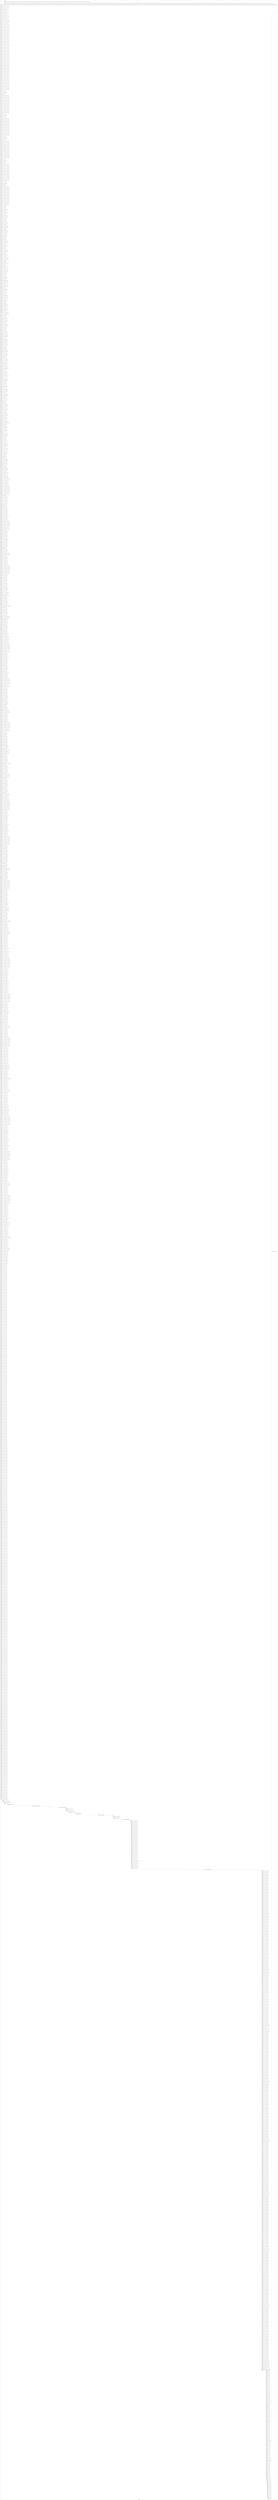 digraph G {
label="Btor2XCFA";
subgraph cluster_0 {
label="main";
main_init[];
l1[];
l3[];
l4[];
l5[];
l6[];
l7[];
l8[];
l9[];
l10[];
l11[];
l12[];
l13[];
l14[];
l15[];
l16[];
l17[];
l18[];
l19[];
l20[];
l21[];
l22[];
l23[];
l24[];
l25[];
l26[];
l27[];
l28[];
l29[];
l30[];
l31[];
l32[];
l33[];
l34[];
l35[];
l36[];
l37[];
l38[];
l39[];
l40[];
l41[];
l42[];
l43[];
l44[];
l45[];
l46[];
l47[];
l48[];
l49[];
l50[];
l51[];
l52[];
l53[];
l54[];
l55[];
l56[];
l57[];
l58[];
l59[];
l60[];
l61[];
l62[];
l63[];
l64[];
l65[];
l66[];
l67[];
l68[];
l69[];
l70[];
l71[];
l72[];
l73[];
l74[];
l75[];
l76[];
l77[];
l78[];
l79[];
l80[];
l81[];
l82[];
l83[];
l84[];
l85[];
l86[];
l87[];
l88[];
l89[];
l90[];
l91[];
l92[];
l93[];
l94[];
l95[];
l96[];
l97[];
l98[];
l99[];
l100[];
l101[];
l102[];
l103[];
l104[];
l105[];
l106[];
l107[];
l108[];
l109[];
l110[];
l111[];
l112[];
l113[];
l114[];
l115[];
l116[];
l117[];
l118[];
l119[];
l120[];
l121[];
l122[];
l123[];
l124[];
l125[];
l126[];
l127[];
l128[];
l129[];
l130[];
l131[];
l132[];
l133[];
l134[];
l135[];
l136[];
l137[];
l138[];
l139[];
l140[];
l141[];
l142[];
l143[];
l144[];
l145[];
l146[];
l147[];
l148[];
l149[];
l150[];
l151[];
l152[];
l153[];
l154[];
l155[];
l156[];
l157[];
l158[];
l159[];
l160[];
l161[];
l162[];
l163[];
l164[];
l165[];
l166[];
l167[];
l168[];
l169[];
l170[];
l171[];
l172[];
l173[];
l174[];
l175[];
l176[];
l177[];
l178[];
l179[];
l180[];
l181[];
l182[];
l183[];
l184[];
l185[];
l186[];
l187[];
l188[];
l189[];
l190[];
l191[];
l192[];
l193[];
l194[];
l195[];
l196[];
l197[];
l198[];
l199[];
l200[];
l201[];
l202[];
l203[];
l204[];
l205[];
l206[];
l207[];
l208[];
l209[];
l210[];
l211[];
l212[];
l213[];
l214[];
l215[];
l216[];
l217[];
l218[];
l219[];
l220[];
l221[];
l222[];
l223[];
l224[];
l225[];
l226[];
l227[];
l228[];
l229[];
l230[];
l231[];
l232[];
l233[];
l234[];
l235[];
l236[];
l237[];
l238[];
l239[];
l240[];
l241[];
l242[];
l243[];
l244[];
l245[];
l246[];
l247[];
l248[];
l249[];
l250[];
l251[];
l252[];
l253[];
l254[];
l255[];
l256[];
l257[];
l258[];
l259[];
l260[];
l261[];
l262[];
l263[];
l264[];
l265[];
l266[];
l267[];
l268[];
l269[];
l270[];
l271[];
l272[];
l273[];
l274[];
l275[];
l276[];
l277[];
l278[];
l279[];
l280[];
l281[];
l282[];
l283[];
l284[];
l285[];
l286[];
l287[];
l288[];
l289[];
l290[];
l291[];
l292[];
l293[];
l294[];
l295[];
l296[];
l297[];
l298[];
l299[];
l300[];
l301[];
l302[];
l303[];
l304[];
l305[];
l306[];
l307[];
l308[];
l309[];
l310[];
l311[];
l312[];
l313[];
l314[];
l315[];
l316[];
l317[];
l318[];
l319[];
l320[];
l321[];
l322[];
l323[];
l324[];
l325[];
l326[];
l327[];
l328[];
l329[];
l330[];
l331[];
l332[];
l333[];
l334[];
l335[];
l336[];
l337[];
l338[];
l339[];
l340[];
l341[];
l342[];
l343[];
l344[];
l345[];
l346[];
l347[];
l348[];
l349[];
l350[];
l351[];
l352[];
l353[];
l354[];
l355[];
l356[];
l357[];
l358[];
l359[];
l360[];
l361[];
l362[];
l363[];
l364[];
l365[];
l366[];
l367[];
l368[];
l369[];
l370[];
l371[];
l372[];
l373[];
l374[];
l375[];
l376[];
l377[];
l378[];
l379[];
l380[];
l381[];
l382[];
l383[];
l384[];
l385[];
l386[];
l387[];
l388[];
l389[];
l390[];
l391[];
l392[];
l393[];
l394[];
l395[];
l396[];
l397[];
l398[];
l399[];
l400[];
l401[];
l402[];
l403[];
l404[];
l405[];
l406[];
l407[];
l408[];
l409[];
l410[];
l411[];
l412[];
l413[];
l414[];
l415[];
l416[];
l417[];
l418[];
l419[];
l420[];
l421[];
l422[];
l423[];
l424[];
l425[];
l426[];
l427[];
l428[];
l429[];
l430[];
l431[];
l432[];
l433[];
l434[];
l435[];
l436[];
l437[];
l438[];
l439[];
l440[];
l441[];
l442[];
l443[];
l444[];
l445[];
l446[];
l447[];
l448[];
l449[];
l450[];
l451[];
l452[];
l453[];
l454[];
l455[];
l456[];
l457[];
l458[];
l459[];
l460[];
l461[];
l462[];
l463[];
l464[];
l465[];
l466[];
l467[];
l468[];
l469[];
l470[];
l471[];
l472[];
l473[];
l474[];
l475[];
l476[];
l477[];
l478[];
l479[];
l480[];
l481[];
l482[];
l483[];
l484[];
l485[];
l486[];
l487[];
l488[];
l489[];
l490[];
l491[];
l492[];
l493[];
l494[];
l495[];
l496[];
l497[];
l498[];
l499[];
l500[];
l501[];
l502[];
l503[];
l504[];
l505[];
l506[];
l507[];
l508[];
l509[];
l510[];
l511[];
l512[];
l513[];
l514[];
l515[];
l516[];
l517[];
l518[];
l519[];
l520[];
l521[];
l522[];
l523[];
l524[];
l525[];
l526[];
l527[];
l528[];
l529[];
l530[];
l531[];
l532[];
l533[];
l534[];
l535[];
l536[];
l537[];
l538[];
l539[];
l540[];
l541[];
l542[];
l543[];
l544[];
l545[];
l546[];
l547[];
l548[];
l549[];
l550[];
l551[];
l552[];
l553[];
l554[];
l555[];
l556[];
l557[];
l558[];
l559[];
l560[];
l561[];
l562[];
l563[];
l564[];
l565[];
l566[];
l567[];
l568[];
l569[];
l570[];
l571[];
l572[];
l573[];
l574[];
l575[];
l576[];
l577[];
l578[];
l579[];
l580[];
l581[];
l582[];
l583[];
l584[];
l585[];
l586[];
l587[];
l588[];
l589[];
l590[];
l591[];
l592[];
l593[];
l594[];
l595[];
l596[];
l597[];
l598[];
l599[];
l600[];
l601[];
l602[];
l603[];
l604[];
l605[];
l606[];
l607[];
l608[];
l609[];
l610[];
l611[];
l612[];
l613[];
l614[];
l615[];
l616[];
l617[];
l618[];
l619[];
l620[];
l621[];
l622[];
l623[];
l624[];
l625[];
l626[];
l627[];
l628[];
l629[];
l630[];
l631[];
l632[];
l633[];
l634[];
l635[];
l636[];
l637[];
l638[];
l639[];
l640[];
l641[];
l642[];
l643[];
l644[];
l645[];
l646[];
l647[];
l648[];
l649[];
l650[];
l651[];
l652[];
l653[];
l654[];
l655[];
l656[];
l657[];
l658[];
l659[];
l660[];
l661[];
l662[];
l663[];
l664[];
l665[];
l666[];
l667[];
l668[];
l669[];
l670[];
l671[];
l672[];
l673[];
l674[];
l675[];
l676[];
l677[];
l678[];
l679[];
l680[];
l681[];
l682[];
l683[];
l684[];
l685[];
l686[];
l687[];
l688[];
l689[];
l690[];
l691[];
l692[];
l693[];
l694[];
l695[];
l696[];
l697[];
l698[];
l699[];
l700[];
l701[];
l702[];
l703[];
l704[];
l705[];
l706[];
l707[];
l708[];
l709[];
l710[];
l711[];
l712[];
l713[];
l714[];
l715[];
l716[];
l717[];
l718[];
l719[];
l720[];
l721[];
l722[];
l723[];
l724[];
l725[];
l726[];
l727[];
l728[];
l729[];
l730[];
l731[];
l732[];
l733[];
l734[];
l735[];
l736[];
l737[];
l738[];
l739[];
l740[];
l741[];
l742[];
l743[];
l744[];
l745[];
l746[];
l747[];
l748[];
l749[];
l750[];
l751[];
l752[];
l753[];
l754[];
l755[];
l756[];
l757[];
l758[];
l759[];
l760[];
l761[];
l762[];
l763[];
l764[];
l765[];
l766[];
l767[];
l768[];
l769[];
l770[];
l771[];
l772[];
l773[];
l774[];
l775[];
l776[];
l777[];
l778[];
l779[];
l780[];
l781[];
l782[];
l783[];
l784[];
l785[];
l786[];
l787[];
l788[];
l789[];
l790[];
l791[];
l792[];
l793[];
l794[];
l795[];
l796[];
l797[];
l798[];
l799[];
l800[];
l801[];
l802[];
l803[];
l804[];
l805[];
l806[];
l807[];
l808[];
l809[];
l810[];
l811[];
l812[];
l813[];
l814[];
l815[];
l816[];
l817[];
l818[];
l819[];
l820[];
l821[];
l822[];
l823[];
l824[];
l825[];
l826[];
l827[];
l828[];
l829[];
l830[];
l831[];
l832[];
l833[];
l834[];
l835[];
l836[];
l837[];
l838[];
l839[];
l840[];
l841[];
l842[];
l843[];
l844[];
l845[];
l846[];
l847[];
l848[];
l849[];
l850[];
l851[];
l852[];
l853[];
l854[];
l855[];
l856[];
l857[];
l858[];
l859[];
l860[];
l861[];
l862[];
l863[];
l864[];
l865[];
l866[];
l867[];
l868[];
l869[];
l870[];
l871[];
l872[];
l873[];
l874[];
l875[];
l876[];
l877[];
l878[];
l879[];
l880[];
l881[];
l882[];
l883[];
l884[];
l885[];
l886[];
l887[];
l888[];
l889[];
l890[];
l891[];
l892[];
l893[];
l894[];
l895[];
l896[];
l897[];
l898[];
l899[];
l900[];
l901[];
l902[];
l903[];
l904[];
l905[];
l906[];
l907[];
l908[];
l909[];
l910[];
l911[];
l912[];
l913[];
l914[];
l915[];
l916[];
l917[];
l918[];
l919[];
l920[];
l921[];
l922[];
l923[];
l924[];
l925[];
l926[];
l927[];
l928[];
l929[];
l930[];
l931[];
l932[];
l933[];
l934[];
l935[];
l936[];
l937[];
l938[];
l939[];
l940[];
l941[];
l942[];
l943[];
l944[];
l945[];
l946[];
l947[];
l948[];
l949[];
l950[];
l951[];
l952[];
l953[];
l954[];
l955[];
l956[];
l957[];
l958[];
l959[];
l960[];
l961[];
l962[];
l963[];
l964[];
l965[];
l966[];
l967[];
l968[];
l969[];
l970[];
l971[];
l972[];
l973[];
l974[];
l975[];
l976[];
l977[];
l978[];
l979[];
l980[];
l981[];
l982[];
l983[];
l984[];
l985[];
l986[];
l987[];
l988[];
l989[];
l990[];
l991[];
l992[];
l993[];
l994[];
l995[];
l996[];
l997[];
l998[];
l999[];
l1000[];
l1001[];
l1002[];
l1003[];
l1004[];
l1005[];
l1006[];
l1007[];
l1008[];
l1009[];
l1010[];
l1011[];
l1012[];
l1013[];
l1014[];
l1015[];
l1016[];
l1017[];
l1018[];
l1019[];
l1020[];
l1021[];
l1022[];
l1023[];
l1024[];
l1025[];
l1026[];
l1027[];
l1028[];
l1029[];
l1030[];
l1031[];
l1032[];
l1033[];
l1034[];
l1035[];
l1036[];
l1037[];
l1038[];
l1039[];
l1040[];
l1041[];
l1042[];
l1043[];
l1044[];
l1045[];
l1046[];
l1047[];
l1048[];
l1049[];
l1050[];
l1051[];
l1052[];
l1053[];
l1054[];
l1055[];
l1056[];
l1057[];
l1058[];
l1059[];
l1060[];
l1061[];
l1062[];
l1063[];
l1064[];
l1065[];
l1066[];
l1067[];
l1068[];
l1069[];
l1070[];
l1071[];
l1072[];
l1073[];
l1074[];
l1075[];
l1076[];
l1077[];
l1078[];
l1079[];
l1080[];
l1081[];
l1082[];
l1083[];
l1084[];
l1085[];
l1086[];
l1087[];
l1088[];
l1089[];
l1090[];
l1091[];
l1092[];
l1093[];
l1094[];
l1095[];
l1096[];
l1097[];
l1098[];
l1099[];
l1100[];
l1101[];
l1102[];
l1103[];
l1104[];
l1105[];
l1106[];
l1107[];
l1108[];
l1109[];
l1110[];
l1111[];
l1112[];
l1113[];
l1114[];
l1115[];
l1116[];
l1117[];
l1118[];
l1119[];
l1120[];
l1121[];
l1122[];
l1123[];
l1124[];
l1125[];
l1126[];
l1127[];
l1128[];
l1129[];
l1130[];
l1131[];
l1132[];
l1133[];
l1134[];
l1135[];
l1136[];
l1137[];
l1138[];
l1139[];
l1140[];
l1141[];
l1142[];
l1143[];
l1144[];
l1145[];
l1146[];
l1147[];
l1148[];
l1149[];
l1150[];
l1151[];
l1152[];
l1153[];
l1154[];
l1155[];
l1156[];
l1157[];
l1158[];
l1159[];
l1160[];
l1161[];
l1162[];
l1163[];
l1164[];
l1165[];
l1166[];
l1167[];
l1168[];
l1169[];
l1170[];
l1171[];
l1172[];
l1173[];
l1174[];
l1175[];
l1176[];
l1177[];
l1178[];
l1179[];
l1180[];
l1181[];
l1182[];
l1183[];
l1184[];
l1185[];
l1186[];
l1187[];
l1188[];
l1189[];
l1190[];
l1191[];
l1192[];
l1193[];
l1194[];
l1195[];
l1196[];
l1197[];
l1198[];
l1199[];
l1200[];
l1201[];
l1202[];
l1203[];
l1204[];
l1205[];
l1206[];
l1207[];
l1208[];
l1209[];
l1210[];
l1211[];
l1212[];
l1213[];
l1214[];
l1215[];
l1216[];
l1217[];
l1218[];
l1219[];
l1220[];
l1221[];
l1222[];
l1223[];
l1224[];
l1225[];
l1226[];
l1227[];
l1228[];
l1229[];
l1230[];
l1231[];
l1232[];
l1233[];
l1234[];
l1235[];
l1236[];
l1237[];
l1238[];
l1239[];
l1240[];
l1241[];
l1242[];
l1243[];
l1244[];
l1245[];
l1246[];
l1247[];
l1248[];
l1249[];
l1250[];
l1251[];
l1252[];
l1253[];
l1254[];
l1255[];
l1256[];
l1257[];
l1258[];
l1259[];
l1260[];
l1261[];
l1262[];
l1263[];
l1264[];
l1265[];
l1266[];
l1267[];
l1268[];
l1269[];
l1270[];
l1271[];
l1272[];
l1273[];
l1274[];
l1275[];
l1276[];
l1277[];
l1278[];
l1279[];
l1280[];
l1281[];
l1282[];
l1283[];
l1284[];
l1285[];
l1286[];
l1287[];
l1288[];
l1289[];
l1290[];
l1291[];
l1292[];
l1293[];
l1294[];
l1295[];
l1296[];
l1297[];
l1298[];
l1299[];
l1300[];
l1301[];
l1302[];
l1303[];
l1304[];
l1305[];
l1306[];
l1307[];
l1308[];
l1309[];
l1310[];
l1311[];
l1312[];
l1313[];
l1314[];
l1315[];
l1316[];
l1317[];
l1318[];
l1319[];
l1320[];
l1321[];
l1322[];
l1323[];
l1324[];
l1325[];
l1326[];
l1327[];
l1328[];
l1329[];
l1330[];
l1331[];
l1332[];
l1333[];
l1334[];
l1335[];
l1336[];
l1337[];
l1338[];
l1339[];
l1340[];
l1341[];
l1342[];
l1343[];
l1344[];
l1345[];
l1346[];
l1347[];
l1348[];
l1349[];
l1350[];
l1351[];
l1352[];
l1353[];
l1354[];
l1355[];
l1356[];
l1357[];
l1358[];
l1359[];
l1360[];
l1361[];
l1362[];
l1363[];
l1364[];
l1365[];
l1366[];
l1367[];
l1368[];
l1369[];
l1370[];
l1371[];
l1372[];
l1373[];
l1374[];
l1375[];
l1376[];
l1377[];
l1378[];
l1379[];
l1380[];
l1381[];
l1382[];
l1383[];
l1384[];
l1385[];
l1386[];
l1387[];
l1388[];
l1389[];
l1390[];
l1391[];
l1392[];
l1393[];
l1394[];
l1395[];
l1396[];
l1397[];
l1398[];
l1399[];
l1400[];
l1401[];
l1402[];
l1403[];
l1404[];
l1405[];
l1406[];
l1407[];
l1408[];
l1409[];
l1410[];
l1411[];
l1412[];
l1413[];
l1414[];
l1415[];
l1416[];
l1417[];
l1418[];
l1419[];
l1420[];
l1421[];
l1422[];
l1423[];
l1424[];
l1425[];
l1426[];
l1427[];
l1428[];
l1429[];
l1430[];
l1431[];
l1432[];
l1433[];
l1434[];
l1435[];
l1436[];
l1437[];
l1438[];
l1439[];
l1440[];
l1441[];
l1442[];
l1443[];
l1444[];
l1445[];
l1446[];
l1447[];
l1448[];
l1449[];
l1450[];
l1451[];
l1452[];
l1453[];
l1454[];
l1455[];
l1456[];
l1457[];
l1458[];
l1459[];
l1460[];
l1461[];
l1462[];
l1463[];
l1464[];
l1465[];
l1466[];
l1467[];
l1468[];
l1469[];
l1470[];
l1471[];
l1472[];
l1473[];
l1474[];
l1475[];
l1476[];
l1477[];
l1478[];
l1479[];
l1480[];
l1481[];
l1482[];
l1483[];
l1484[];
l1485[];
l1486[];
l1487[];
l1488[];
l1489[];
l1490[];
l1491[];
l1492[];
l1493[];
l1494[];
l1495[];
l1496[];
l1497[];
l1498[];
l1499[];
l1500[];
l1501[];
l1502[];
l1503[];
l1504[];
l1505[];
l1506[];
l1507[];
l1508[];
l1509[];
l1510[];
l1511[];
l1512[];
l1513[];
l1514[];
l1515[];
l1516[];
l1517[];
l1518[];
l1519[];
l1520[];
l1521[];
l1522[];
l1523[];
l1524[];
l1525[];
l1526[];
l1527[];
l1528[];
l1529[];
l1530[];
l1531[];
l1532[];
l1533[];
l1534[];
l1535[];
l1536[];
l1537[];
l1538[];
l1539[];
l1540[];
l1541[];
l1542[];
l1543[];
l1544[];
l1545[];
l1546[];
l1547[];
l1548[];
l1549[];
l1550[];
l1551[];
l1552[];
l1553[];
l1554[];
l1555[];
l1556[];
l1557[];
l1558[];
l1559[];
l1560[];
l1561[];
l1562[];
l1563[];
l1564[];
main_error[];
l1565[];
l1566[];
l1567[];
l1568[];
l1569[];
l1570[];
l1571[];
l1572[];
l1573[];
l1574[];
l1575[];
l1576[];
l1577[];
l1578[];
l1579[];
l1580[];
l1581[];
l1582[];
l1583[];
l1584[];
l1585[];
l1586[];
l1587[];
l1588[];
l1589[];
l1590[];
l1591[];
l1592[];
l1593[];
l1594[];
l1595[];
l1596[];
l1597[];
l1598[];
l1599[];
l1600[];
l1601[];
l1602[];
l1603[];
l1604[];
l1605[];
l1606[];
l1607[];
l1608[];
l1609[];
l1610[];
l1611[];
l1612[];
l1613[];
l1614[];
l1615[];
l1616[];
l1617[];
l1618[];
l1619[];
l1620[];
l1621[];
l1622[];
l1623[];
l1624[];
l1625[];
l1626[];
l1627[];
l1628[];
l1629[];
l1630[];
l1631[];
l1632[];
l1633[];
l1634[];
l1635[];
l1636[];
l1637[];
l1638[];
l1639[];
l1640[];
l1641[];
l1642[];
l1643[];
l1644[];
l1645[];
l1646[];
l1647[];
l1648[];
l1649[];
l1650[];
main_init -> l1 [label="[(assign const_5 #b00000000),(assign const_46 #b0),(assign const_179 #b00000000000000000000000000000001),(assign const_180 #b00000000000000000000000000000000),(assign const_194 #b00000000),(assign const_196 #b00000001),(assign const_291 #b000000000000000000000000),(assign const_702 #b00000000000000000000000000000101),(assign const_706 #b00000010),(assign const_708 #b00000011),(assign const_719 #b00000101),(assign const_1005 #b00000000000000000000000000000010),(assign const_1110 #b00000000000000000000000000000011),(assign const_1208 #b00000100),(assign const_1217 #b00000000000000000000000000000100)] "];
l3 -> l4 [label="[(havoc input_193),(havoc input_195),(havoc input_200),(havoc input_201),(havoc input_205),(havoc input_206),(havoc input_210),(havoc input_211),(havoc input_215),(havoc input_216),(havoc input_220),(havoc input_221),(havoc input_226),(havoc input_227),(havoc input_232),(havoc input_233),(havoc input_238),(havoc input_239),(havoc input_244),(havoc input_245),(havoc input_250),(havoc input_251),(havoc input_252),(havoc input_258),(havoc input_259),(havoc input_260),(havoc input_266),(havoc input_267),(havoc input_268),(havoc input_274),(havoc input_275),(havoc input_276),(havoc input_282),(havoc input_283),(havoc input_284),(havoc input_290),(havoc input_295),(havoc input_296),(havoc input_297),(havoc input_298),(havoc input_299),(havoc input_300),(havoc input_301),(havoc input_302),(havoc input_316),(havoc input_320),(havoc input_321),(havoc input_322),(havoc input_323),(havoc input_324),(havoc input_325),(havoc input_326),(havoc input_327),(havoc input_341),(havoc input_345),(havoc input_346),(havoc input_347),(havoc input_348),(havoc input_349),(havoc input_350),(havoc input_351),(havoc input_352),(havoc input_366),(havoc input_370),(havoc input_371),(havoc input_372),(havoc input_373),(havoc input_374),(havoc input_375),(havoc input_376),(havoc input_377),(havoc input_391),(havoc input_395),(havoc input_396),(havoc input_397),(havoc input_398),(havoc input_399),(havoc input_400),(havoc input_401),(havoc input_402),(havoc input_420),(havoc input_430),(havoc input_434),(havoc input_438),(havoc input_447),(havoc input_453),(havoc input_458),(havoc input_467),(havoc input_477),(havoc input_487),(havoc input_491),(havoc input_495),(havoc input_504),(havoc input_510),(havoc input_515),(havoc input_524),(havoc input_534),(havoc input_544),(havoc input_548),(havoc input_552),(havoc input_561),(havoc input_567),(havoc input_572),(havoc input_581),(havoc input_591),(havoc input_601),(havoc input_605),(havoc input_609),(havoc input_618),(havoc input_624),(havoc input_629),(havoc input_638),(havoc input_648),(havoc input_658),(havoc input_662),(havoc input_666),(havoc input_675),(havoc input_681),(havoc input_686),(havoc input_695)] "];
l4 -> l5 [label="[(assign ternary_181 (ite (= state_71 #b1) const_179 const_180))] "];
l5 -> l6 [label="[(assign ternary_182 (ite (= state_97 #b1) const_179 const_180))] "];
l6 -> l7 [label="[(assign binary_183 (bvadd ternary_181 ternary_182))] "];
l7 -> l8 [label="[(assign ternary_184 (ite (= state_123 #b1) const_179 const_180))] "];
l8 -> l9 [label="[(assign binary_185 (bvadd binary_183 ternary_184))] "];
l9 -> l10 [label="[(assign ternary_186 (ite (= state_149 #b1) const_179 const_180))] "];
l10 -> l11 [label="[(assign binary_187 (bvadd binary_185 ternary_186))] "];
l11 -> l12 [label="[(assign ternary_188 (ite (= state_175 #b1) const_179 const_180))] "];
l12 -> l13 [label="[(assign binary_189 (bvadd binary_187 ternary_188))] "];
l13 -> l14 [label="[(assign comparison_190 (ite (bvule binary_189 const_179) #b1 #b0))] "];
l14 -> l15 [label="[(assign binary_191 (bvand (bvnot state_177) (bvnot comparison_190)))] "];
l15 -> l16 [label="[(assign ternary_197 (ite (= input_195 #b1) const_196 state_6))] "];
l16 -> l17 [label="[(assign ternary_198 (ite (= input_193 #b1) const_194 ternary_197))] "];
l17 -> l18 [label="[(assign ternary_202 (ite (= input_201 #b1) const_196 state_8))] "];
l18 -> l19 [label="[(assign ternary_203 (ite (= input_200 #b1) const_194 ternary_202))] "];
l19 -> l20 [label="[(assign ternary_207 (ite (= input_206 #b1) const_196 state_10))] "];
l20 -> l21 [label="[(assign ternary_208 (ite (= input_205 #b1) const_194 ternary_207))] "];
l21 -> l22 [label="[(assign ternary_212 (ite (= input_211 #b1) const_196 state_12))] "];
l22 -> l23 [label="[(assign ternary_213 (ite (= input_210 #b1) const_194 ternary_212))] "];
l23 -> l24 [label="[(assign ternary_217 (ite (= input_216 #b1) const_196 state_14))] "];
l24 -> l25 [label="[(assign ternary_218 (ite (= input_215 #b1) const_194 ternary_217))] "];
l25 -> l26 [label="[(assign ternary_222 (ite (= input_193 #b1) const_196 state_16))] "];
l26 -> l27 [label="[(assign ternary_223 (ite (= input_221 #b1) const_194 ternary_222))] "];
l27 -> l28 [label="[(assign ternary_224 (ite (= input_220 #b1) const_194 ternary_223))] "];
l28 -> l29 [label="[(assign ternary_228 (ite (= input_200 #b1) const_196 state_18))] "];
l29 -> l30 [label="[(assign ternary_229 (ite (= input_227 #b1) const_194 ternary_228))] "];
l30 -> l31 [label="[(assign ternary_230 (ite (= input_226 #b1) const_194 ternary_229))] "];
l31 -> l32 [label="[(assign ternary_234 (ite (= input_205 #b1) const_196 state_20))] "];
l32 -> l33 [label="[(assign ternary_235 (ite (= input_233 #b1) const_194 ternary_234))] "];
l33 -> l34 [label="[(assign ternary_236 (ite (= input_232 #b1) const_194 ternary_235))] "];
l34 -> l35 [label="[(assign ternary_240 (ite (= input_210 #b1) const_196 state_22))] "];
l35 -> l36 [label="[(assign ternary_241 (ite (= input_239 #b1) const_194 ternary_240))] "];
l36 -> l37 [label="[(assign ternary_242 (ite (= input_238 #b1) const_194 ternary_241))] "];
l37 -> l38 [label="[(assign ternary_246 (ite (= input_215 #b1) const_196 state_24))] "];
l38 -> l39 [label="[(assign ternary_247 (ite (= input_245 #b1) const_194 ternary_246))] "];
l39 -> l40 [label="[(assign ternary_248 (ite (= input_244 #b1) const_194 ternary_247))] "];
l40 -> l41 [label="[(assign ternary_253 (ite (= input_252 #b1) const_196 state_26))] "];
l41 -> l42 [label="[(assign ternary_254 (ite (= input_251 #b1) const_194 ternary_253))] "];
l42 -> l43 [label="[(assign ternary_255 (ite (= input_220 #b1) const_196 ternary_254))] "];
l43 -> l44 [label="[(assign ternary_256 (ite (= input_250 #b1) const_194 ternary_255))] "];
l44 -> l45 [label="[(assign ternary_261 (ite (= input_260 #b1) const_196 state_28))] "];
l45 -> l46 [label="[(assign ternary_262 (ite (= input_259 #b1) const_194 ternary_261))] "];
l46 -> l47 [label="[(assign ternary_263 (ite (= input_226 #b1) const_196 ternary_262))] "];
l47 -> l48 [label="[(assign ternary_264 (ite (= input_258 #b1) const_194 ternary_263))] "];
l48 -> l49 [label="[(assign ternary_269 (ite (= input_268 #b1) const_196 state_30))] "];
l49 -> l50 [label="[(assign ternary_270 (ite (= input_267 #b1) const_194 ternary_269))] "];
l50 -> l51 [label="[(assign ternary_271 (ite (= input_232 #b1) const_196 ternary_270))] "];
l51 -> l52 [label="[(assign ternary_272 (ite (= input_266 #b1) const_194 ternary_271))] "];
l52 -> l53 [label="[(assign ternary_277 (ite (= input_276 #b1) const_196 state_32))] "];
l53 -> l54 [label="[(assign ternary_278 (ite (= input_275 #b1) const_194 ternary_277))] "];
l54 -> l55 [label="[(assign ternary_279 (ite (= input_238 #b1) const_196 ternary_278))] "];
l55 -> l56 [label="[(assign ternary_280 (ite (= input_274 #b1) const_194 ternary_279))] "];
l56 -> l57 [label="[(assign ternary_285 (ite (= input_284 #b1) const_196 state_34))] "];
l57 -> l58 [label="[(assign ternary_286 (ite (= input_283 #b1) const_194 ternary_285))] "];
l58 -> l59 [label="[(assign ternary_287 (ite (= input_244 #b1) const_196 ternary_286))] "];
l59 -> l60 [label="[(assign ternary_288 (ite (= input_282 #b1) const_194 ternary_287))] "];
l60 -> l61 [label="[(assign binary_292 (++ const_291 state_36))] "];
l61 -> l62 [label="[(assign binary_293 (bvadd const_179 binary_292))] "];
l62 -> l63 [label="[(assign slice_294 (extract binary_293 0 8))] "];
l63 -> l64 [label="[(assign ternary_303 (ite (= input_195 #b1) const_194 state_36))] "];
l64 -> l65 [label="[(assign ternary_304 (ite (= input_302 #b1) slice_294 ternary_303))] "];
l65 -> l66 [label="[(assign ternary_305 (ite (= input_301 #b1) const_194 ternary_304))] "];
l66 -> l67 [label="[(assign ternary_306 (ite (= input_300 #b1) const_194 ternary_305))] "];
l67 -> l68 [label="[(assign ternary_307 (ite (= input_299 #b1) slice_294 ternary_306))] "];
l68 -> l69 [label="[(assign ternary_308 (ite (= input_252 #b1) const_194 ternary_307))] "];
l69 -> l70 [label="[(assign ternary_309 (ite (= input_298 #b1) slice_294 ternary_308))] "];
l70 -> l71 [label="[(assign ternary_310 (ite (= input_221 #b1) const_194 ternary_309))] "];
l71 -> l72 [label="[(assign ternary_311 (ite (= input_297 #b1) slice_294 ternary_310))] "];
l72 -> l73 [label="[(assign ternary_312 (ite (= input_296 #b1) const_194 ternary_311))] "];
l73 -> l74 [label="[(assign ternary_313 (ite (= input_295 #b1) slice_294 ternary_312))] "];
l74 -> l75 [label="[(assign ternary_314 (ite (= input_290 #b1) slice_294 ternary_313))] "];
l75 -> l76 [label="[(assign binary_317 (++ const_291 state_38))] "];
l76 -> l77 [label="[(assign binary_318 (bvadd const_179 binary_317))] "];
l77 -> l78 [label="[(assign slice_319 (extract binary_318 0 8))] "];
l78 -> l79 [label="[(assign ternary_328 (ite (= input_201 #b1) const_194 state_38))] "];
l79 -> l80 [label="[(assign ternary_329 (ite (= input_327 #b1) slice_319 ternary_328))] "];
l80 -> l81 [label="[(assign ternary_330 (ite (= input_326 #b1) const_194 ternary_329))] "];
l81 -> l82 [label="[(assign ternary_331 (ite (= input_325 #b1) const_194 ternary_330))] "];
l82 -> l83 [label="[(assign ternary_332 (ite (= input_324 #b1) slice_319 ternary_331))] "];
l83 -> l84 [label="[(assign ternary_333 (ite (= input_260 #b1) const_194 ternary_332))] "];
l84 -> l85 [label="[(assign ternary_334 (ite (= input_323 #b1) slice_319 ternary_333))] "];
l85 -> l86 [label="[(assign ternary_335 (ite (= input_227 #b1) const_194 ternary_334))] "];
l86 -> l87 [label="[(assign ternary_336 (ite (= input_322 #b1) slice_319 ternary_335))] "];
l87 -> l88 [label="[(assign ternary_337 (ite (= input_321 #b1) const_194 ternary_336))] "];
l88 -> l89 [label="[(assign ternary_338 (ite (= input_320 #b1) slice_319 ternary_337))] "];
l89 -> l90 [label="[(assign ternary_339 (ite (= input_316 #b1) slice_319 ternary_338))] "];
l90 -> l91 [label="[(assign binary_342 (++ const_291 state_40))] "];
l91 -> l92 [label="[(assign binary_343 (bvadd const_179 binary_342))] "];
l92 -> l93 [label="[(assign slice_344 (extract binary_343 0 8))] "];
l93 -> l94 [label="[(assign ternary_353 (ite (= input_206 #b1) const_194 state_40))] "];
l94 -> l95 [label="[(assign ternary_354 (ite (= input_352 #b1) slice_344 ternary_353))] "];
l95 -> l96 [label="[(assign ternary_355 (ite (= input_351 #b1) const_194 ternary_354))] "];
l96 -> l97 [label="[(assign ternary_356 (ite (= input_350 #b1) const_194 ternary_355))] "];
l97 -> l98 [label="[(assign ternary_357 (ite (= input_349 #b1) slice_344 ternary_356))] "];
l98 -> l99 [label="[(assign ternary_358 (ite (= input_268 #b1) const_194 ternary_357))] "];
l99 -> l100 [label="[(assign ternary_359 (ite (= input_348 #b1) slice_344 ternary_358))] "];
l100 -> l101 [label="[(assign ternary_360 (ite (= input_233 #b1) const_194 ternary_359))] "];
l101 -> l102 [label="[(assign ternary_361 (ite (= input_347 #b1) slice_344 ternary_360))] "];
l102 -> l103 [label="[(assign ternary_362 (ite (= input_346 #b1) const_194 ternary_361))] "];
l103 -> l104 [label="[(assign ternary_363 (ite (= input_345 #b1) slice_344 ternary_362))] "];
l104 -> l105 [label="[(assign ternary_364 (ite (= input_341 #b1) slice_344 ternary_363))] "];
l105 -> l106 [label="[(assign binary_367 (++ const_291 state_42))] "];
l106 -> l107 [label="[(assign binary_368 (bvadd const_179 binary_367))] "];
l107 -> l108 [label="[(assign slice_369 (extract binary_368 0 8))] "];
l108 -> l109 [label="[(assign ternary_378 (ite (= input_211 #b1) const_194 state_42))] "];
l109 -> l110 [label="[(assign ternary_379 (ite (= input_377 #b1) slice_369 ternary_378))] "];
l110 -> l111 [label="[(assign ternary_380 (ite (= input_376 #b1) const_194 ternary_379))] "];
l111 -> l112 [label="[(assign ternary_381 (ite (= input_375 #b1) const_194 ternary_380))] "];
l112 -> l113 [label="[(assign ternary_382 (ite (= input_374 #b1) slice_369 ternary_381))] "];
l113 -> l114 [label="[(assign ternary_383 (ite (= input_276 #b1) const_194 ternary_382))] "];
l114 -> l115 [label="[(assign ternary_384 (ite (= input_373 #b1) slice_369 ternary_383))] "];
l115 -> l116 [label="[(assign ternary_385 (ite (= input_239 #b1) const_194 ternary_384))] "];
l116 -> l117 [label="[(assign ternary_386 (ite (= input_372 #b1) slice_369 ternary_385))] "];
l117 -> l118 [label="[(assign ternary_387 (ite (= input_371 #b1) const_194 ternary_386))] "];
l118 -> l119 [label="[(assign ternary_388 (ite (= input_370 #b1) slice_369 ternary_387))] "];
l119 -> l120 [label="[(assign ternary_389 (ite (= input_366 #b1) slice_369 ternary_388))] "];
l120 -> l121 [label="[(assign binary_392 (++ const_291 state_44))] "];
l121 -> l122 [label="[(assign binary_393 (bvadd const_179 binary_392))] "];
l122 -> l123 [label="[(assign slice_394 (extract binary_393 0 8))] "];
l123 -> l124 [label="[(assign ternary_403 (ite (= input_216 #b1) const_194 state_44))] "];
l124 -> l125 [label="[(assign ternary_404 (ite (= input_402 #b1) slice_394 ternary_403))] "];
l125 -> l126 [label="[(assign ternary_405 (ite (= input_401 #b1) const_194 ternary_404))] "];
l126 -> l127 [label="[(assign ternary_406 (ite (= input_400 #b1) const_194 ternary_405))] "];
l127 -> l128 [label="[(assign ternary_407 (ite (= input_399 #b1) slice_394 ternary_406))] "];
l128 -> l129 [label="[(assign ternary_408 (ite (= input_284 #b1) const_194 ternary_407))] "];
l129 -> l130 [label="[(assign ternary_409 (ite (= input_398 #b1) slice_394 ternary_408))] "];
l130 -> l131 [label="[(assign ternary_410 (ite (= input_245 #b1) const_194 ternary_409))] "];
l131 -> l132 [label="[(assign ternary_411 (ite (= input_397 #b1) slice_394 ternary_410))] "];
l132 -> l133 [label="[(assign ternary_412 (ite (= input_396 #b1) const_194 ternary_411))] "];
l133 -> l134 [label="[(assign ternary_413 (ite (= input_395 #b1) slice_394 ternary_412))] "];
l134 -> l135 [label="[(assign ternary_414 (ite (= input_391 #b1) slice_394 ternary_413))] "];
l135 -> l136 [label="[(assign binary_416 (bvand (bvnot state_47) (bvnot input_195)))] "];
l136 -> l137 [label="[(assign binary_417 (bvor binary_416 input_250))] "];
l137 -> l138 [label="[(assign binary_419 (bvor state_49 input_195))] "];
l138 -> l139 [label="[(assign binary_421 (bvand binary_419 (bvnot input_420)))] "];
l139 -> l140 [label="[(assign binary_423 (bvor state_51 input_420))] "];
l140 -> l141 [label="[(assign binary_424 (bvand binary_423 (bvnot input_193)))] "];
l141 -> l142 [label="[(assign binary_426 (bvor state_53 input_193))] "];
l142 -> l143 [label="[(assign binary_427 (bvand binary_426 (bvnot input_301)))] "];
l143 -> l144 [label="[(assign binary_428 (bvand binary_427 (bvnot input_300)))] "];
l144 -> l145 [label="[(assign binary_429 (bvor binary_428 input_220))] "];
l145 -> l146 [label="[(assign binary_431 (bvor binary_429 input_430))] "];
l146 -> l147 [label="[(assign binary_433 (bvor state_55 input_300))] "];
l147 -> l148 [label="[(assign binary_435 (bvand binary_433 (bvnot input_434)))] "];
l148 -> l149 [label="[(assign binary_437 (bvor state_57 input_434))] "];
l149 -> l150 [label="[(assign binary_439 (bvand binary_437 (bvnot input_438)))] "];
l150 -> l151 [label="[(assign binary_440 (bvand binary_439 (bvnot input_252)))] "];
l151 -> l152 [label="[(assign binary_442 (bvor state_59 input_252))] "];
l152 -> l153 [label="[(assign binary_443 (bvand binary_442 (bvnot input_251)))] "];
l153 -> l154 [label="[(assign binary_444 (bvand binary_443 (bvnot input_221)))] "];
l154 -> l155 [label="[(assign binary_446 (bvor state_61 input_221))] "];
l155 -> l156 [label="[(assign binary_448 (bvand binary_446 (bvnot input_447)))] "];
l156 -> l157 [label="[(assign binary_450 (bvor state_63 input_438))] "];
l157 -> l158 [label="[(assign binary_451 (bvor binary_450 input_251))] "];
l158 -> l159 [label="[(assign binary_452 (bvor binary_451 input_447))] "];
l159 -> l160 [label="[(assign binary_454 (bvand binary_452 (bvnot input_453)))] "];
l160 -> l161 [label="[(assign binary_455 (bvand binary_454 (bvnot input_296)))] "];
l161 -> l162 [label="[(assign binary_457 (bvor state_65 input_296))] "];
l162 -> l163 [label="[(assign binary_459 (bvand binary_457 (bvnot input_458)))] "];
l163 -> l164 [label="[(assign binary_461 (bvor state_67 input_453))] "];
l164 -> l165 [label="[(assign binary_462 (bvor binary_461 input_458))] "];
l165 -> l166 [label="[(assign binary_463 (bvand binary_462 (bvnot input_220)))] "];
l166 -> l167 [label="[(assign binary_464 (bvand binary_463 (bvnot input_430)))] "];
l167 -> l168 [label="[(assign binary_466 (bvor state_69 input_301))] "];
l168 -> l169 [label="[(assign binary_468 (bvand binary_466 (bvnot input_467)))] "];
l169 -> l170 [label="[(assign binary_470 (bvor state_71 input_467))] "];
l170 -> l171 [label="[(assign binary_471 (bvand binary_470 (bvnot input_250)))] "];
l171 -> l172 [label="[(assign binary_473 (bvand (bvnot state_73) (bvnot input_201)))] "];
l172 -> l173 [label="[(assign binary_474 (bvor binary_473 input_258))] "];
l173 -> l174 [label="[(assign binary_476 (bvor state_75 input_201))] "];
l174 -> l175 [label="[(assign binary_478 (bvand binary_476 (bvnot input_477)))] "];
l175 -> l176 [label="[(assign binary_480 (bvor state_77 input_477))] "];
l176 -> l177 [label="[(assign binary_481 (bvand binary_480 (bvnot input_200)))] "];
l177 -> l178 [label="[(assign binary_483 (bvor state_79 input_200))] "];
l178 -> l179 [label="[(assign binary_484 (bvand binary_483 (bvnot input_326)))] "];
l179 -> l180 [label="[(assign binary_485 (bvand binary_484 (bvnot input_325)))] "];
l180 -> l181 [label="[(assign binary_486 (bvor binary_485 input_226))] "];
l181 -> l182 [label="[(assign binary_488 (bvor binary_486 input_487))] "];
l182 -> l183 [label="[(assign binary_490 (bvor state_81 input_325))] "];
l183 -> l184 [label="[(assign binary_492 (bvand binary_490 (bvnot input_491)))] "];
l184 -> l185 [label="[(assign binary_494 (bvor state_83 input_491))] "];
l185 -> l186 [label="[(assign binary_496 (bvand binary_494 (bvnot input_495)))] "];
l186 -> l187 [label="[(assign binary_497 (bvand binary_496 (bvnot input_260)))] "];
l187 -> l188 [label="[(assign binary_499 (bvor state_85 input_260))] "];
l188 -> l189 [label="[(assign binary_500 (bvand binary_499 (bvnot input_259)))] "];
l189 -> l190 [label="[(assign binary_501 (bvand binary_500 (bvnot input_227)))] "];
l190 -> l191 [label="[(assign binary_503 (bvor state_87 input_227))] "];
l191 -> l192 [label="[(assign binary_505 (bvand binary_503 (bvnot input_504)))] "];
l192 -> l193 [label="[(assign binary_507 (bvor state_89 input_495))] "];
l193 -> l194 [label="[(assign binary_508 (bvor binary_507 input_259))] "];
l194 -> l195 [label="[(assign binary_509 (bvor binary_508 input_504))] "];
l195 -> l196 [label="[(assign binary_511 (bvand binary_509 (bvnot input_510)))] "];
l196 -> l197 [label="[(assign binary_512 (bvand binary_511 (bvnot input_321)))] "];
l197 -> l198 [label="[(assign binary_514 (bvor state_91 input_321))] "];
l198 -> l199 [label="[(assign binary_516 (bvand binary_514 (bvnot input_515)))] "];
l199 -> l200 [label="[(assign binary_518 (bvor state_93 input_510))] "];
l200 -> l201 [label="[(assign binary_519 (bvor binary_518 input_515))] "];
l201 -> l202 [label="[(assign binary_520 (bvand binary_519 (bvnot input_226)))] "];
l202 -> l203 [label="[(assign binary_521 (bvand binary_520 (bvnot input_487)))] "];
l203 -> l204 [label="[(assign binary_523 (bvor state_95 input_326))] "];
l204 -> l205 [label="[(assign binary_525 (bvand binary_523 (bvnot input_524)))] "];
l205 -> l206 [label="[(assign binary_527 (bvor state_97 input_524))] "];
l206 -> l207 [label="[(assign binary_528 (bvand binary_527 (bvnot input_258)))] "];
l207 -> l208 [label="[(assign binary_530 (bvand (bvnot state_99) (bvnot input_206)))] "];
l208 -> l209 [label="[(assign binary_531 (bvor binary_530 input_266))] "];
l209 -> l210 [label="[(assign binary_533 (bvor state_101 input_206))] "];
l210 -> l211 [label="[(assign binary_535 (bvand binary_533 (bvnot input_534)))] "];
l211 -> l212 [label="[(assign binary_537 (bvor state_103 input_534))] "];
l212 -> l213 [label="[(assign binary_538 (bvand binary_537 (bvnot input_205)))] "];
l213 -> l214 [label="[(assign binary_540 (bvor state_105 input_205))] "];
l214 -> l215 [label="[(assign binary_541 (bvand binary_540 (bvnot input_351)))] "];
l215 -> l216 [label="[(assign binary_542 (bvand binary_541 (bvnot input_350)))] "];
l216 -> l217 [label="[(assign binary_543 (bvor binary_542 input_232))] "];
l217 -> l218 [label="[(assign binary_545 (bvor binary_543 input_544))] "];
l218 -> l219 [label="[(assign binary_547 (bvor state_107 input_350))] "];
l219 -> l220 [label="[(assign binary_549 (bvand binary_547 (bvnot input_548)))] "];
l220 -> l221 [label="[(assign binary_551 (bvor state_109 input_548))] "];
l221 -> l222 [label="[(assign binary_553 (bvand binary_551 (bvnot input_552)))] "];
l222 -> l223 [label="[(assign binary_554 (bvand binary_553 (bvnot input_268)))] "];
l223 -> l224 [label="[(assign binary_556 (bvor state_111 input_268))] "];
l224 -> l225 [label="[(assign binary_557 (bvand binary_556 (bvnot input_267)))] "];
l225 -> l226 [label="[(assign binary_558 (bvand binary_557 (bvnot input_233)))] "];
l226 -> l227 [label="[(assign binary_560 (bvor state_113 input_233))] "];
l227 -> l228 [label="[(assign binary_562 (bvand binary_560 (bvnot input_561)))] "];
l228 -> l229 [label="[(assign binary_564 (bvor state_115 input_552))] "];
l229 -> l230 [label="[(assign binary_565 (bvor binary_564 input_267))] "];
l230 -> l231 [label="[(assign binary_566 (bvor binary_565 input_561))] "];
l231 -> l232 [label="[(assign binary_568 (bvand binary_566 (bvnot input_567)))] "];
l232 -> l233 [label="[(assign binary_569 (bvand binary_568 (bvnot input_346)))] "];
l233 -> l234 [label="[(assign binary_571 (bvor state_117 input_346))] "];
l234 -> l235 [label="[(assign binary_573 (bvand binary_571 (bvnot input_572)))] "];
l235 -> l236 [label="[(assign binary_575 (bvor state_119 input_567))] "];
l236 -> l237 [label="[(assign binary_576 (bvor binary_575 input_572))] "];
l237 -> l238 [label="[(assign binary_577 (bvand binary_576 (bvnot input_232)))] "];
l238 -> l239 [label="[(assign binary_578 (bvand binary_577 (bvnot input_544)))] "];
l239 -> l240 [label="[(assign binary_580 (bvor state_121 input_351))] "];
l240 -> l241 [label="[(assign binary_582 (bvand binary_580 (bvnot input_581)))] "];
l241 -> l242 [label="[(assign binary_584 (bvor state_123 input_581))] "];
l242 -> l243 [label="[(assign binary_585 (bvand binary_584 (bvnot input_266)))] "];
l243 -> l244 [label="[(assign binary_587 (bvand (bvnot state_125) (bvnot input_211)))] "];
l244 -> l245 [label="[(assign binary_588 (bvor binary_587 input_274))] "];
l245 -> l246 [label="[(assign binary_590 (bvor state_127 input_211))] "];
l246 -> l247 [label="[(assign binary_592 (bvand binary_590 (bvnot input_591)))] "];
l247 -> l248 [label="[(assign binary_594 (bvor state_129 input_591))] "];
l248 -> l249 [label="[(assign binary_595 (bvand binary_594 (bvnot input_210)))] "];
l249 -> l250 [label="[(assign binary_597 (bvor state_131 input_210))] "];
l250 -> l251 [label="[(assign binary_598 (bvand binary_597 (bvnot input_376)))] "];
l251 -> l252 [label="[(assign binary_599 (bvand binary_598 (bvnot input_375)))] "];
l252 -> l253 [label="[(assign binary_600 (bvor binary_599 input_238))] "];
l253 -> l254 [label="[(assign binary_602 (bvor binary_600 input_601))] "];
l254 -> l255 [label="[(assign binary_604 (bvor state_133 input_375))] "];
l255 -> l256 [label="[(assign binary_606 (bvand binary_604 (bvnot input_605)))] "];
l256 -> l257 [label="[(assign binary_608 (bvor state_135 input_605))] "];
l257 -> l258 [label="[(assign binary_610 (bvand binary_608 (bvnot input_609)))] "];
l258 -> l259 [label="[(assign binary_611 (bvand binary_610 (bvnot input_276)))] "];
l259 -> l260 [label="[(assign binary_613 (bvor state_137 input_276))] "];
l260 -> l261 [label="[(assign binary_614 (bvand binary_613 (bvnot input_275)))] "];
l261 -> l262 [label="[(assign binary_615 (bvand binary_614 (bvnot input_239)))] "];
l262 -> l263 [label="[(assign binary_617 (bvor state_139 input_239))] "];
l263 -> l264 [label="[(assign binary_619 (bvand binary_617 (bvnot input_618)))] "];
l264 -> l265 [label="[(assign binary_621 (bvor state_141 input_609))] "];
l265 -> l266 [label="[(assign binary_622 (bvor binary_621 input_275))] "];
l266 -> l267 [label="[(assign binary_623 (bvor binary_622 input_618))] "];
l267 -> l268 [label="[(assign binary_625 (bvand binary_623 (bvnot input_624)))] "];
l268 -> l269 [label="[(assign binary_626 (bvand binary_625 (bvnot input_371)))] "];
l269 -> l270 [label="[(assign binary_628 (bvor state_143 input_371))] "];
l270 -> l271 [label="[(assign binary_630 (bvand binary_628 (bvnot input_629)))] "];
l271 -> l272 [label="[(assign binary_632 (bvor state_145 input_624))] "];
l272 -> l273 [label="[(assign binary_633 (bvor binary_632 input_629))] "];
l273 -> l274 [label="[(assign binary_634 (bvand binary_633 (bvnot input_238)))] "];
l274 -> l275 [label="[(assign binary_635 (bvand binary_634 (bvnot input_601)))] "];
l275 -> l276 [label="[(assign binary_637 (bvor state_147 input_376))] "];
l276 -> l277 [label="[(assign binary_639 (bvand binary_637 (bvnot input_638)))] "];
l277 -> l278 [label="[(assign binary_641 (bvor state_149 input_638))] "];
l278 -> l279 [label="[(assign binary_642 (bvand binary_641 (bvnot input_274)))] "];
l279 -> l280 [label="[(assign binary_644 (bvand (bvnot state_151) (bvnot input_216)))] "];
l280 -> l281 [label="[(assign binary_645 (bvor binary_644 input_282))] "];
l281 -> l282 [label="[(assign binary_647 (bvor state_153 input_216))] "];
l282 -> l283 [label="[(assign binary_649 (bvand binary_647 (bvnot input_648)))] "];
l283 -> l284 [label="[(assign binary_651 (bvor state_155 input_648))] "];
l284 -> l285 [label="[(assign binary_652 (bvand binary_651 (bvnot input_215)))] "];
l285 -> l286 [label="[(assign binary_654 (bvor state_157 input_215))] "];
l286 -> l287 [label="[(assign binary_655 (bvand binary_654 (bvnot input_401)))] "];
l287 -> l288 [label="[(assign binary_656 (bvand binary_655 (bvnot input_400)))] "];
l288 -> l289 [label="[(assign binary_657 (bvor binary_656 input_244))] "];
l289 -> l290 [label="[(assign binary_659 (bvor binary_657 input_658))] "];
l290 -> l291 [label="[(assign binary_661 (bvor state_159 input_400))] "];
l291 -> l292 [label="[(assign binary_663 (bvand binary_661 (bvnot input_662)))] "];
l292 -> l293 [label="[(assign binary_665 (bvor state_161 input_662))] "];
l293 -> l294 [label="[(assign binary_667 (bvand binary_665 (bvnot input_666)))] "];
l294 -> l295 [label="[(assign binary_668 (bvand binary_667 (bvnot input_284)))] "];
l295 -> l296 [label="[(assign binary_670 (bvor state_163 input_284))] "];
l296 -> l297 [label="[(assign binary_671 (bvand binary_670 (bvnot input_283)))] "];
l297 -> l298 [label="[(assign binary_672 (bvand binary_671 (bvnot input_245)))] "];
l298 -> l299 [label="[(assign binary_674 (bvor state_165 input_245))] "];
l299 -> l300 [label="[(assign binary_676 (bvand binary_674 (bvnot input_675)))] "];
l300 -> l301 [label="[(assign binary_678 (bvor state_167 input_666))] "];
l301 -> l302 [label="[(assign binary_679 (bvor binary_678 input_283))] "];
l302 -> l303 [label="[(assign binary_680 (bvor binary_679 input_675))] "];
l303 -> l304 [label="[(assign binary_682 (bvand binary_680 (bvnot input_681)))] "];
l304 -> l305 [label="[(assign binary_683 (bvand binary_682 (bvnot input_396)))] "];
l305 -> l306 [label="[(assign binary_685 (bvor state_169 input_396))] "];
l306 -> l307 [label="[(assign binary_687 (bvand binary_685 (bvnot input_686)))] "];
l307 -> l308 [label="[(assign binary_689 (bvor state_171 input_681))] "];
l308 -> l309 [label="[(assign binary_690 (bvor binary_689 input_686))] "];
l309 -> l310 [label="[(assign binary_691 (bvand binary_690 (bvnot input_244)))] "];
l310 -> l311 [label="[(assign binary_692 (bvand binary_691 (bvnot input_658)))] "];
l311 -> l312 [label="[(assign binary_694 (bvor state_173 input_401))] "];
l312 -> l313 [label="[(assign binary_696 (bvand binary_694 (bvnot input_695)))] "];
l313 -> l314 [label="[(assign binary_698 (bvor state_175 input_695))] "];
l314 -> l315 [label="[(assign binary_699 (bvand binary_698 (bvnot input_282)))] "];
l315 -> l316 [label="[(assign binary_701 (bvor (bvnot state_47) (bvnot input_195)))] "];
l316 -> l317 [label="[(assign comparison_703 (ite (bvule const_702 binary_292) #b1 #b0))] "];
l317 -> l318 [label="[(assign comparison_704 (ite (= const_194 state_36) #b1 #b0))] "];
l318 -> l319 [label="[(assign comparison_705 (ite (= const_196 state_36) #b1 #b0))] "];
l319 -> l320 [label="[(assign comparison_707 (ite (= const_706 state_36) #b1 #b0))] "];
l320 -> l321 [label="[(assign comparison_709 (ite (= const_708 state_36) #b1 #b0))] "];
l321 -> l322 [label="[(assign ternary_710 (ite (= comparison_709 #b1) state_32 state_34))] "];
l322 -> l323 [label="[(assign ternary_711 (ite (= comparison_707 #b1) state_30 ternary_710))] "];
l323 -> l324 [label="[(assign ternary_712 (ite (= comparison_705 #b1) state_28 ternary_711))] "];
l324 -> l325 [label="[(assign ternary_713 (ite (= comparison_704 #b1) state_26 ternary_712))] "];
l325 -> l326 [label="[(assign comparison_714 (ite (= const_194 ternary_713) #b1 #b0))] "];
l326 -> l327 [label="[(assign binary_715 (bvand (bvnot comparison_703) comparison_714))] "];
l327 -> l328 [label="[(assign binary_716 (bvand state_49 binary_715))] "];
l328 -> l329 [label="[(assign binary_717 (bvor (bvnot input_302) binary_716))] "];
l329 -> l330 [label="[(assign binary_718 (bvand binary_701 binary_717))] "];
l330 -> l331 [label="[(assign comparison_720 (ite (= const_719 state_36) #b1 #b0))] "];
l331 -> l332 [label="[(assign binary_721 (bvand state_49 comparison_720))] "];
l332 -> l333 [label="[(assign binary_722 (bvor (bvnot input_420) binary_721))] "];
l333 -> l334 [label="[(assign binary_723 (bvand binary_718 binary_722))] "];
l334 -> l335 [label="[(assign binary_724 (bvor state_51 (bvnot input_193)))] "];
l335 -> l336 [label="[(assign binary_725 (bvand binary_723 binary_724))] "];
l336 -> l337 [label="[(assign comparison_726 (ite (= const_196 state_26) #b1 #b0))] "];
l337 -> l338 [label="[(assign binary_727 (bvand state_53 comparison_726))] "];
l338 -> l339 [label="[(assign binary_728 (bvor (bvnot input_301) binary_727))] "];
l339 -> l340 [label="[(assign binary_729 (bvand binary_725 binary_728))] "];
l340 -> l341 [label="[(assign comparison_730 (ite (= const_194 state_26) #b1 #b0))] "];
l341 -> l342 [label="[(assign binary_731 (bvand state_53 comparison_730))] "];
l342 -> l343 [label="[(assign binary_732 (bvor (bvnot input_300) binary_731))] "];
l343 -> l344 [label="[(assign binary_733 (bvand binary_729 binary_732))] "];
l344 -> l345 [label="[(assign ternary_734 (ite (= comparison_709 #b1) state_12 state_14))] "];
l345 -> l346 [label="[(assign ternary_735 (ite (= comparison_707 #b1) state_10 ternary_734))] "];
l346 -> l347 [label="[(assign ternary_736 (ite (= comparison_705 #b1) state_8 ternary_735))] "];
l347 -> l348 [label="[(assign ternary_737 (ite (= comparison_704 #b1) state_6 ternary_736))] "];
l348 -> l349 [label="[(assign comparison_738 (ite (= const_194 ternary_737) #b1 #b0))] "];
l349 -> l350 [label="[(assign binary_739 (bvand (bvnot comparison_703) comparison_738))] "];
l350 -> l351 [label="[(assign binary_740 (bvand state_55 binary_739))] "];
l351 -> l352 [label="[(assign binary_741 (bvor (bvnot input_299) binary_740))] "];
l352 -> l353 [label="[(assign binary_742 (bvand binary_733 binary_741))] "];
l353 -> l354 [label="[(assign binary_743 (bvand state_55 (bvnot binary_739)))] "];
l354 -> l355 [label="[(assign binary_744 (bvor (bvnot input_434) binary_743))] "];
l355 -> l356 [label="[(assign binary_745 (bvand binary_742 binary_744))] "];
l356 -> l357 [label="[(assign binary_746 (bvand state_57 (bvnot comparison_703)))] "];
l357 -> l358 [label="[(assign binary_747 (bvor (bvnot input_438) binary_746))] "];
l358 -> l359 [label="[(assign binary_748 (bvand binary_745 binary_747))] "];
l359 -> l360 [label="[(assign binary_749 (bvand state_57 comparison_720))] "];
l360 -> l361 [label="[(assign binary_750 (bvor (bvnot input_252) binary_749))] "];
l361 -> l362 [label="[(assign binary_751 (bvand binary_748 binary_750))] "];
l362 -> l363 [label="[(assign binary_752 (bvand state_59 binary_739))] "];
l363 -> l364 [label="[(assign binary_753 (bvor (bvnot input_298) binary_752))] "];
l364 -> l365 [label="[(assign binary_754 (bvand binary_751 binary_753))] "];
l365 -> l366 [label="[(assign comparison_755 (ite (= const_196 ternary_737) #b1 #b0))] "];
l366 -> l367 [label="[(assign binary_756 (bvand (bvnot comparison_703) comparison_755))] "];
l367 -> l368 [label="[(assign binary_757 (bvand state_59 binary_756))] "];
l368 -> l369 [label="[(assign binary_758 (bvor (bvnot input_251) binary_757))] "];
l369 -> l370 [label="[(assign binary_759 (bvand binary_754 binary_758))] "];
l370 -> l371 [label="[(assign binary_760 (bvand state_59 comparison_720))] "];
l371 -> l372 [label="[(assign binary_761 (bvor (bvnot input_221) binary_760))] "];
l372 -> l373 [label="[(assign binary_762 (bvand binary_759 binary_761))] "];
l373 -> l374 [label="[(assign ternary_763 (ite (= comparison_709 #b1) state_22 state_24))] "];
l374 -> l375 [label="[(assign ternary_764 (ite (= comparison_707 #b1) state_20 ternary_763))] "];
l375 -> l376 [label="[(assign ternary_765 (ite (= comparison_705 #b1) state_18 ternary_764))] "];
l376 -> l377 [label="[(assign ternary_766 (ite (= comparison_704 #b1) state_16 ternary_765))] "];
l377 -> l378 [label="[(assign comparison_767 (ite (= const_194 ternary_766) #b1 #b0))] "];
l378 -> l379 [label="[(assign binary_768 (bvand (bvnot comparison_703) comparison_767))] "];
l379 -> l380 [label="[(assign binary_769 (bvand state_61 binary_768))] "];
l380 -> l381 [label="[(assign binary_770 (bvor (bvnot input_297) binary_769))] "];
l381 -> l382 [label="[(assign binary_771 (bvand binary_762 binary_770))] "];
l382 -> l383 [label="[(assign binary_772 (bvand state_61 comparison_720))] "];
l383 -> l384 [label="[(assign binary_773 (bvor (bvnot input_447) binary_772))] "];
l384 -> l385 [label="[(assign binary_774 (bvand binary_771 binary_773))] "];
l385 -> l386 [label="[(assign binary_775 (bvand state_63 comparison_720))] "];
l386 -> l387 [label="[(assign binary_776 (bvor (bvnot input_453) binary_775))] "];
l387 -> l388 [label="[(assign binary_777 (bvand binary_774 binary_776))] "];
l388 -> l389 [label="[(assign binary_778 (bvand state_63 (bvnot comparison_703)))] "];
l389 -> l390 [label="[(assign binary_779 (bvor (bvnot input_296) binary_778))] "];
l390 -> l391 [label="[(assign binary_780 (bvand binary_777 binary_779))] "];
l391 -> l392 [label="[(assign comparison_781 (ite (= const_196 ternary_766) #b1 #b0))] "];
l392 -> l393 [label="[(assign binary_782 (bvor comparison_714 comparison_781))] "];
l393 -> l394 [label="[(assign binary_783 (bvand (bvnot comparison_703) binary_782))] "];
l394 -> l395 [label="[(assign binary_784 (bvand state_65 binary_783))] "];
l395 -> l396 [label="[(assign binary_785 (bvor (bvnot input_295) binary_784))] "];
l396 -> l397 [label="[(assign binary_786 (bvand binary_780 binary_785))] "];
l397 -> l398 [label="[(assign binary_787 (bvand state_65 (bvnot binary_783)))] "];
l398 -> l399 [label="[(assign binary_788 (bvor (bvnot input_458) binary_787))] "];
l399 -> l400 [label="[(assign binary_789 (bvand binary_786 binary_788))] "];
l400 -> l401 [label="[(assign binary_790 (bvand (bvnot comparison_704) (bvnot comparison_703)))] "];
l401 -> l402 [label="[(assign binary_791 (bvand state_67 binary_790))] "];
l402 -> l403 [label="[(assign binary_792 (bvor (bvnot input_220) binary_791))] "];
l403 -> l404 [label="[(assign binary_793 (bvand binary_789 binary_792))] "];
l404 -> l405 [label="[(assign binary_794 (bvand state_67 (bvnot binary_790)))] "];
l405 -> l406 [label="[(assign binary_795 (bvor (bvnot input_430) binary_794))] "];
l406 -> l407 [label="[(assign binary_796 (bvand binary_793 binary_795))] "];
l407 -> l408 [label="[(assign comparison_797 (ite (bvule const_180 binary_292) #b1 #b0))] "];
l408 -> l409 [label="[(assign binary_798 (bvand comparison_767 (bvnot comparison_797)))] "];
l409 -> l410 [label="[(assign binary_799 (bvand comparison_714 binary_798))] "];
l410 -> l411 [label="[(assign binary_800 (bvand state_69 binary_799))] "];
l411 -> l412 [label="[(assign binary_801 (bvor (bvnot input_290) binary_800))] "];
l412 -> l413 [label="[(assign binary_802 (bvand binary_796 binary_801))] "];
l413 -> l414 [label="[(assign binary_803 (bvand state_69 comparison_704))] "];
l414 -> l415 [label="[(assign binary_804 (bvor (bvnot input_467) binary_803))] "];
l415 -> l416 [label="[(assign binary_805 (bvand binary_802 binary_804))] "];
l416 -> l417 [label="[(assign binary_806 (bvor state_71 (bvnot input_250)))] "];
l417 -> l418 [label="[(assign binary_807 (bvand binary_805 binary_806))] "];
l418 -> l419 [label="[(assign binary_808 (bvor (bvnot state_73) (bvnot input_201)))] "];
l419 -> l420 [label="[(assign binary_809 (bvand binary_807 binary_808))] "];
l420 -> l421 [label="[(assign comparison_810 (ite (bvule const_702 binary_317) #b1 #b0))] "];
l421 -> l422 [label="[(assign comparison_811 (ite (= const_194 state_38) #b1 #b0))] "];
l422 -> l423 [label="[(assign comparison_812 (ite (= const_196 state_38) #b1 #b0))] "];
l423 -> l424 [label="[(assign comparison_813 (ite (= const_706 state_38) #b1 #b0))] "];
l424 -> l425 [label="[(assign comparison_814 (ite (= const_708 state_38) #b1 #b0))] "];
l425 -> l426 [label="[(assign ternary_815 (ite (= comparison_814 #b1) state_32 state_34))] "];
l426 -> l427 [label="[(assign ternary_816 (ite (= comparison_813 #b1) state_30 ternary_815))] "];
l427 -> l428 [label="[(assign ternary_817 (ite (= comparison_812 #b1) state_28 ternary_816))] "];
l428 -> l429 [label="[(assign ternary_818 (ite (= comparison_811 #b1) state_26 ternary_817))] "];
l429 -> l430 [label="[(assign comparison_819 (ite (= const_194 ternary_818) #b1 #b0))] "];
l430 -> l431 [label="[(assign binary_820 (bvand (bvnot comparison_810) comparison_819))] "];
l431 -> l432 [label="[(assign binary_821 (bvand state_75 binary_820))] "];
l432 -> l433 [label="[(assign binary_822 (bvor (bvnot input_327) binary_821))] "];
l433 -> l434 [label="[(assign binary_823 (bvand binary_809 binary_822))] "];
l434 -> l435 [label="[(assign comparison_824 (ite (= const_719 state_38) #b1 #b0))] "];
l435 -> l436 [label="[(assign binary_825 (bvand state_75 comparison_824))] "];
l436 -> l437 [label="[(assign binary_826 (bvor (bvnot input_477) binary_825))] "];
l437 -> l438 [label="[(assign binary_827 (bvand binary_823 binary_826))] "];
l438 -> l439 [label="[(assign binary_828 (bvor state_77 (bvnot input_200)))] "];
l439 -> l440 [label="[(assign binary_829 (bvand binary_827 binary_828))] "];
l440 -> l441 [label="[(assign comparison_830 (ite (= const_196 state_28) #b1 #b0))] "];
l441 -> l442 [label="[(assign binary_831 (bvand state_79 comparison_830))] "];
l442 -> l443 [label="[(assign binary_832 (bvor (bvnot input_326) binary_831))] "];
l443 -> l444 [label="[(assign binary_833 (bvand binary_829 binary_832))] "];
l444 -> l445 [label="[(assign comparison_834 (ite (= const_194 state_28) #b1 #b0))] "];
l445 -> l446 [label="[(assign binary_835 (bvand state_79 comparison_834))] "];
l446 -> l447 [label="[(assign binary_836 (bvor (bvnot input_325) binary_835))] "];
l447 -> l448 [label="[(assign binary_837 (bvand binary_833 binary_836))] "];
l448 -> l449 [label="[(assign ternary_838 (ite (= comparison_814 #b1) state_12 state_14))] "];
l449 -> l450 [label="[(assign ternary_839 (ite (= comparison_813 #b1) state_10 ternary_838))] "];
l450 -> l451 [label="[(assign ternary_840 (ite (= comparison_812 #b1) state_8 ternary_839))] "];
l451 -> l452 [label="[(assign ternary_841 (ite (= comparison_811 #b1) state_6 ternary_840))] "];
l452 -> l453 [label="[(assign comparison_842 (ite (= const_194 ternary_841) #b1 #b0))] "];
l453 -> l454 [label="[(assign binary_843 (bvand (bvnot comparison_810) comparison_842))] "];
l454 -> l455 [label="[(assign binary_844 (bvand state_81 binary_843))] "];
l455 -> l456 [label="[(assign binary_845 (bvor (bvnot input_324) binary_844))] "];
l456 -> l457 [label="[(assign binary_846 (bvand binary_837 binary_845))] "];
l457 -> l458 [label="[(assign binary_847 (bvand state_81 (bvnot binary_843)))] "];
l458 -> l459 [label="[(assign binary_848 (bvor (bvnot input_491) binary_847))] "];
l459 -> l460 [label="[(assign binary_849 (bvand binary_846 binary_848))] "];
l460 -> l461 [label="[(assign binary_850 (bvand state_83 (bvnot comparison_810)))] "];
l461 -> l462 [label="[(assign binary_851 (bvor (bvnot input_495) binary_850))] "];
l462 -> l463 [label="[(assign binary_852 (bvand binary_849 binary_851))] "];
l463 -> l464 [label="[(assign binary_853 (bvand state_83 comparison_824))] "];
l464 -> l465 [label="[(assign binary_854 (bvor (bvnot input_260) binary_853))] "];
l465 -> l466 [label="[(assign binary_855 (bvand binary_852 binary_854))] "];
l466 -> l467 [label="[(assign binary_856 (bvand state_85 binary_843))] "];
l467 -> l468 [label="[(assign binary_857 (bvor (bvnot input_323) binary_856))] "];
l468 -> l469 [label="[(assign binary_858 (bvand binary_855 binary_857))] "];
l469 -> l470 [label="[(assign comparison_859 (ite (= const_196 ternary_841) #b1 #b0))] "];
l470 -> l471 [label="[(assign binary_860 (bvand (bvnot comparison_810) comparison_859))] "];
l471 -> l472 [label="[(assign binary_861 (bvand state_85 binary_860))] "];
l472 -> l473 [label="[(assign binary_862 (bvor (bvnot input_259) binary_861))] "];
l473 -> l474 [label="[(assign binary_863 (bvand binary_858 binary_862))] "];
l474 -> l475 [label="[(assign binary_864 (bvand state_85 comparison_824))] "];
l475 -> l476 [label="[(assign binary_865 (bvor (bvnot input_227) binary_864))] "];
l476 -> l477 [label="[(assign binary_866 (bvand binary_863 binary_865))] "];
l477 -> l478 [label="[(assign ternary_867 (ite (= comparison_814 #b1) state_22 state_24))] "];
l478 -> l479 [label="[(assign ternary_868 (ite (= comparison_813 #b1) state_20 ternary_867))] "];
l479 -> l480 [label="[(assign ternary_869 (ite (= comparison_812 #b1) state_18 ternary_868))] "];
l480 -> l481 [label="[(assign ternary_870 (ite (= comparison_811 #b1) state_16 ternary_869))] "];
l481 -> l482 [label="[(assign comparison_871 (ite (= const_194 ternary_870) #b1 #b0))] "];
l482 -> l483 [label="[(assign binary_872 (bvand (bvnot comparison_810) comparison_871))] "];
l483 -> l484 [label="[(assign binary_873 (bvand state_87 binary_872))] "];
l484 -> l485 [label="[(assign binary_874 (bvor (bvnot input_322) binary_873))] "];
l485 -> l486 [label="[(assign binary_875 (bvand binary_866 binary_874))] "];
l486 -> l487 [label="[(assign binary_876 (bvand state_87 comparison_824))] "];
l487 -> l488 [label="[(assign binary_877 (bvor (bvnot input_504) binary_876))] "];
l488 -> l489 [label="[(assign binary_878 (bvand binary_875 binary_877))] "];
l489 -> l490 [label="[(assign binary_879 (bvand state_89 comparison_824))] "];
l490 -> l491 [label="[(assign binary_880 (bvor (bvnot input_510) binary_879))] "];
l491 -> l492 [label="[(assign binary_881 (bvand binary_878 binary_880))] "];
l492 -> l493 [label="[(assign binary_882 (bvand state_89 (bvnot comparison_810)))] "];
l493 -> l494 [label="[(assign binary_883 (bvor (bvnot input_321) binary_882))] "];
l494 -> l495 [label="[(assign binary_884 (bvand binary_881 binary_883))] "];
l495 -> l496 [label="[(assign comparison_885 (ite (= const_196 ternary_870) #b1 #b0))] "];
l496 -> l497 [label="[(assign binary_886 (bvor comparison_819 comparison_885))] "];
l497 -> l498 [label="[(assign binary_887 (bvand (bvnot comparison_810) binary_886))] "];
l498 -> l499 [label="[(assign binary_888 (bvand state_91 binary_887))] "];
l499 -> l500 [label="[(assign binary_889 (bvor (bvnot input_320) binary_888))] "];
l500 -> l501 [label="[(assign binary_890 (bvand binary_884 binary_889))] "];
l501 -> l502 [label="[(assign binary_891 (bvand state_91 (bvnot binary_887)))] "];
l502 -> l503 [label="[(assign binary_892 (bvor (bvnot input_515) binary_891))] "];
l503 -> l504 [label="[(assign binary_893 (bvand binary_890 binary_892))] "];
l504 -> l505 [label="[(assign binary_894 (bvand (bvnot comparison_812) (bvnot comparison_810)))] "];
l505 -> l506 [label="[(assign binary_895 (bvand state_93 binary_894))] "];
l506 -> l507 [label="[(assign binary_896 (bvor (bvnot input_226) binary_895))] "];
l507 -> l508 [label="[(assign binary_897 (bvand binary_893 binary_896))] "];
l508 -> l509 [label="[(assign binary_898 (bvand state_93 (bvnot binary_894)))] "];
l509 -> l510 [label="[(assign binary_899 (bvor (bvnot input_487) binary_898))] "];
l510 -> l511 [label="[(assign binary_900 (bvand binary_897 binary_899))] "];
l511 -> l512 [label="[(assign comparison_901 (ite (bvule const_179 binary_317) #b1 #b0))] "];
l512 -> l513 [label="[(assign binary_902 (bvand comparison_871 (bvnot comparison_901)))] "];
l513 -> l514 [label="[(assign binary_903 (bvand comparison_819 binary_902))] "];
l514 -> l515 [label="[(assign binary_904 (bvand state_95 binary_903))] "];
l515 -> l516 [label="[(assign binary_905 (bvor (bvnot input_316) binary_904))] "];
l516 -> l517 [label="[(assign binary_906 (bvand binary_900 binary_905))] "];
l517 -> l518 [label="[(assign binary_907 (bvand state_95 comparison_812))] "];
l518 -> l519 [label="[(assign binary_908 (bvor (bvnot input_524) binary_907))] "];
l519 -> l520 [label="[(assign binary_909 (bvand binary_906 binary_908))] "];
l520 -> l521 [label="[(assign binary_910 (bvor state_97 (bvnot input_258)))] "];
l521 -> l522 [label="[(assign binary_911 (bvand binary_909 binary_910))] "];
l522 -> l523 [label="[(assign binary_912 (bvor (bvnot state_99) (bvnot input_206)))] "];
l523 -> l524 [label="[(assign binary_913 (bvand binary_911 binary_912))] "];
l524 -> l525 [label="[(assign comparison_914 (ite (bvule const_702 binary_342) #b1 #b0))] "];
l525 -> l526 [label="[(assign comparison_915 (ite (= const_194 state_40) #b1 #b0))] "];
l526 -> l527 [label="[(assign comparison_916 (ite (= const_196 state_40) #b1 #b0))] "];
l527 -> l528 [label="[(assign comparison_917 (ite (= const_706 state_40) #b1 #b0))] "];
l528 -> l529 [label="[(assign comparison_918 (ite (= const_708 state_40) #b1 #b0))] "];
l529 -> l530 [label="[(assign ternary_919 (ite (= comparison_918 #b1) state_32 state_34))] "];
l530 -> l531 [label="[(assign ternary_920 (ite (= comparison_917 #b1) state_30 ternary_919))] "];
l531 -> l532 [label="[(assign ternary_921 (ite (= comparison_916 #b1) state_28 ternary_920))] "];
l532 -> l533 [label="[(assign ternary_922 (ite (= comparison_915 #b1) state_26 ternary_921))] "];
l533 -> l534 [label="[(assign comparison_923 (ite (= const_194 ternary_922) #b1 #b0))] "];
l534 -> l535 [label="[(assign binary_924 (bvand (bvnot comparison_914) comparison_923))] "];
l535 -> l536 [label="[(assign binary_925 (bvand state_101 binary_924))] "];
l536 -> l537 [label="[(assign binary_926 (bvor (bvnot input_352) binary_925))] "];
l537 -> l538 [label="[(assign binary_927 (bvand binary_913 binary_926))] "];
l538 -> l539 [label="[(assign comparison_928 (ite (= const_719 state_40) #b1 #b0))] "];
l539 -> l540 [label="[(assign binary_929 (bvand state_101 comparison_928))] "];
l540 -> l541 [label="[(assign binary_930 (bvor (bvnot input_534) binary_929))] "];
l541 -> l542 [label="[(assign binary_931 (bvand binary_927 binary_930))] "];
l542 -> l543 [label="[(assign binary_932 (bvor state_103 (bvnot input_205)))] "];
l543 -> l544 [label="[(assign binary_933 (bvand binary_931 binary_932))] "];
l544 -> l545 [label="[(assign comparison_934 (ite (= const_196 state_30) #b1 #b0))] "];
l545 -> l546 [label="[(assign binary_935 (bvand state_105 comparison_934))] "];
l546 -> l547 [label="[(assign binary_936 (bvor (bvnot input_351) binary_935))] "];
l547 -> l548 [label="[(assign binary_937 (bvand binary_933 binary_936))] "];
l548 -> l549 [label="[(assign comparison_938 (ite (= const_194 state_30) #b1 #b0))] "];
l549 -> l550 [label="[(assign binary_939 (bvand state_105 comparison_938))] "];
l550 -> l551 [label="[(assign binary_940 (bvor (bvnot input_350) binary_939))] "];
l551 -> l552 [label="[(assign binary_941 (bvand binary_937 binary_940))] "];
l552 -> l553 [label="[(assign ternary_942 (ite (= comparison_918 #b1) state_12 state_14))] "];
l553 -> l554 [label="[(assign ternary_943 (ite (= comparison_917 #b1) state_10 ternary_942))] "];
l554 -> l555 [label="[(assign ternary_944 (ite (= comparison_916 #b1) state_8 ternary_943))] "];
l555 -> l556 [label="[(assign ternary_945 (ite (= comparison_915 #b1) state_6 ternary_944))] "];
l556 -> l557 [label="[(assign comparison_946 (ite (= const_194 ternary_945) #b1 #b0))] "];
l557 -> l558 [label="[(assign binary_947 (bvand (bvnot comparison_914) comparison_946))] "];
l558 -> l559 [label="[(assign binary_948 (bvand state_107 binary_947))] "];
l559 -> l560 [label="[(assign binary_949 (bvor (bvnot input_349) binary_948))] "];
l560 -> l561 [label="[(assign binary_950 (bvand binary_941 binary_949))] "];
l561 -> l562 [label="[(assign binary_951 (bvand state_107 (bvnot binary_947)))] "];
l562 -> l563 [label="[(assign binary_952 (bvor (bvnot input_548) binary_951))] "];
l563 -> l564 [label="[(assign binary_953 (bvand binary_950 binary_952))] "];
l564 -> l565 [label="[(assign binary_954 (bvand state_109 (bvnot comparison_914)))] "];
l565 -> l566 [label="[(assign binary_955 (bvor (bvnot input_552) binary_954))] "];
l566 -> l567 [label="[(assign binary_956 (bvand binary_953 binary_955))] "];
l567 -> l568 [label="[(assign binary_957 (bvand state_109 comparison_928))] "];
l568 -> l569 [label="[(assign binary_958 (bvor (bvnot input_268) binary_957))] "];
l569 -> l570 [label="[(assign binary_959 (bvand binary_956 binary_958))] "];
l570 -> l571 [label="[(assign binary_960 (bvand state_111 binary_947))] "];
l571 -> l572 [label="[(assign binary_961 (bvor (bvnot input_348) binary_960))] "];
l572 -> l573 [label="[(assign binary_962 (bvand binary_959 binary_961))] "];
l573 -> l574 [label="[(assign comparison_963 (ite (= const_196 ternary_945) #b1 #b0))] "];
l574 -> l575 [label="[(assign binary_964 (bvand (bvnot comparison_914) comparison_963))] "];
l575 -> l576 [label="[(assign binary_965 (bvand state_111 binary_964))] "];
l576 -> l577 [label="[(assign binary_966 (bvor (bvnot input_267) binary_965))] "];
l577 -> l578 [label="[(assign binary_967 (bvand binary_962 binary_966))] "];
l578 -> l579 [label="[(assign binary_968 (bvand state_111 comparison_928))] "];
l579 -> l580 [label="[(assign binary_969 (bvor (bvnot input_233) binary_968))] "];
l580 -> l581 [label="[(assign binary_970 (bvand binary_967 binary_969))] "];
l581 -> l582 [label="[(assign ternary_971 (ite (= comparison_918 #b1) state_22 state_24))] "];
l582 -> l583 [label="[(assign ternary_972 (ite (= comparison_917 #b1) state_20 ternary_971))] "];
l583 -> l584 [label="[(assign ternary_973 (ite (= comparison_916 #b1) state_18 ternary_972))] "];
l584 -> l585 [label="[(assign ternary_974 (ite (= comparison_915 #b1) state_16 ternary_973))] "];
l585 -> l586 [label="[(assign comparison_975 (ite (= const_194 ternary_974) #b1 #b0))] "];
l586 -> l587 [label="[(assign binary_976 (bvand (bvnot comparison_914) comparison_975))] "];
l587 -> l588 [label="[(assign binary_977 (bvand state_113 binary_976))] "];
l588 -> l589 [label="[(assign binary_978 (bvor (bvnot input_347) binary_977))] "];
l589 -> l590 [label="[(assign binary_979 (bvand binary_970 binary_978))] "];
l590 -> l591 [label="[(assign binary_980 (bvand state_113 comparison_928))] "];
l591 -> l592 [label="[(assign binary_981 (bvor (bvnot input_561) binary_980))] "];
l592 -> l593 [label="[(assign binary_982 (bvand binary_979 binary_981))] "];
l593 -> l594 [label="[(assign binary_983 (bvand state_115 comparison_928))] "];
l594 -> l595 [label="[(assign binary_984 (bvor (bvnot input_567) binary_983))] "];
l595 -> l596 [label="[(assign binary_985 (bvand binary_982 binary_984))] "];
l596 -> l597 [label="[(assign binary_986 (bvand state_115 (bvnot comparison_914)))] "];
l597 -> l598 [label="[(assign binary_987 (bvor (bvnot input_346) binary_986))] "];
l598 -> l599 [label="[(assign binary_988 (bvand binary_985 binary_987))] "];
l599 -> l600 [label="[(assign comparison_989 (ite (= const_196 ternary_974) #b1 #b0))] "];
l600 -> l601 [label="[(assign binary_990 (bvor comparison_923 comparison_989))] "];
l601 -> l602 [label="[(assign binary_991 (bvand (bvnot comparison_914) binary_990))] "];
l602 -> l603 [label="[(assign binary_992 (bvand state_117 binary_991))] "];
l603 -> l604 [label="[(assign binary_993 (bvor (bvnot input_345) binary_992))] "];
l604 -> l605 [label="[(assign binary_994 (bvand binary_988 binary_993))] "];
l605 -> l606 [label="[(assign binary_995 (bvand state_117 (bvnot binary_991)))] "];
l606 -> l607 [label="[(assign binary_996 (bvor (bvnot input_572) binary_995))] "];
l607 -> l608 [label="[(assign binary_997 (bvand binary_994 binary_996))] "];
l608 -> l609 [label="[(assign binary_998 (bvand (bvnot comparison_917) (bvnot comparison_914)))] "];
l609 -> l610 [label="[(assign binary_999 (bvand state_119 binary_998))] "];
l610 -> l611 [label="[(assign binary_1000 (bvor (bvnot input_232) binary_999))] "];
l611 -> l612 [label="[(assign binary_1001 (bvand binary_997 binary_1000))] "];
l612 -> l613 [label="[(assign binary_1002 (bvand state_119 (bvnot binary_998)))] "];
l613 -> l614 [label="[(assign binary_1003 (bvor (bvnot input_544) binary_1002))] "];
l614 -> l615 [label="[(assign binary_1004 (bvand binary_1001 binary_1003))] "];
l615 -> l616 [label="[(assign comparison_1006 (ite (bvule const_1005 binary_342) #b1 #b0))] "];
l616 -> l617 [label="[(assign binary_1007 (bvand comparison_975 (bvnot comparison_1006)))] "];
l617 -> l618 [label="[(assign binary_1008 (bvand comparison_923 binary_1007))] "];
l618 -> l619 [label="[(assign binary_1009 (bvand state_121 binary_1008))] "];
l619 -> l620 [label="[(assign binary_1010 (bvor (bvnot input_341) binary_1009))] "];
l620 -> l621 [label="[(assign binary_1011 (bvand binary_1004 binary_1010))] "];
l621 -> l622 [label="[(assign binary_1012 (bvand state_121 comparison_917))] "];
l622 -> l623 [label="[(assign binary_1013 (bvor (bvnot input_581) binary_1012))] "];
l623 -> l624 [label="[(assign binary_1014 (bvand binary_1011 binary_1013))] "];
l624 -> l625 [label="[(assign binary_1015 (bvor state_123 (bvnot input_266)))] "];
l625 -> l626 [label="[(assign binary_1016 (bvand binary_1014 binary_1015))] "];
l626 -> l627 [label="[(assign binary_1017 (bvor (bvnot state_125) (bvnot input_211)))] "];
l627 -> l628 [label="[(assign binary_1018 (bvand binary_1016 binary_1017))] "];
l628 -> l629 [label="[(assign comparison_1019 (ite (bvule const_702 binary_367) #b1 #b0))] "];
l629 -> l630 [label="[(assign comparison_1020 (ite (= const_194 state_42) #b1 #b0))] "];
l630 -> l631 [label="[(assign comparison_1021 (ite (= const_196 state_42) #b1 #b0))] "];
l631 -> l632 [label="[(assign comparison_1022 (ite (= const_706 state_42) #b1 #b0))] "];
l632 -> l633 [label="[(assign comparison_1023 (ite (= const_708 state_42) #b1 #b0))] "];
l633 -> l634 [label="[(assign ternary_1024 (ite (= comparison_1023 #b1) state_32 state_34))] "];
l634 -> l635 [label="[(assign ternary_1025 (ite (= comparison_1022 #b1) state_30 ternary_1024))] "];
l635 -> l636 [label="[(assign ternary_1026 (ite (= comparison_1021 #b1) state_28 ternary_1025))] "];
l636 -> l637 [label="[(assign ternary_1027 (ite (= comparison_1020 #b1) state_26 ternary_1026))] "];
l637 -> l638 [label="[(assign comparison_1028 (ite (= const_194 ternary_1027) #b1 #b0))] "];
l638 -> l639 [label="[(assign binary_1029 (bvand (bvnot comparison_1019) comparison_1028))] "];
l639 -> l640 [label="[(assign binary_1030 (bvand state_127 binary_1029))] "];
l640 -> l641 [label="[(assign binary_1031 (bvor (bvnot input_377) binary_1030))] "];
l641 -> l642 [label="[(assign binary_1032 (bvand binary_1018 binary_1031))] "];
l642 -> l643 [label="[(assign comparison_1033 (ite (= const_719 state_42) #b1 #b0))] "];
l643 -> l644 [label="[(assign binary_1034 (bvand state_127 comparison_1033))] "];
l644 -> l645 [label="[(assign binary_1035 (bvor (bvnot input_591) binary_1034))] "];
l645 -> l646 [label="[(assign binary_1036 (bvand binary_1032 binary_1035))] "];
l646 -> l647 [label="[(assign binary_1037 (bvor state_129 (bvnot input_210)))] "];
l647 -> l648 [label="[(assign binary_1038 (bvand binary_1036 binary_1037))] "];
l648 -> l649 [label="[(assign comparison_1039 (ite (= const_196 state_32) #b1 #b0))] "];
l649 -> l650 [label="[(assign binary_1040 (bvand state_131 comparison_1039))] "];
l650 -> l651 [label="[(assign binary_1041 (bvor (bvnot input_376) binary_1040))] "];
l651 -> l652 [label="[(assign binary_1042 (bvand binary_1038 binary_1041))] "];
l652 -> l653 [label="[(assign comparison_1043 (ite (= const_194 state_32) #b1 #b0))] "];
l653 -> l654 [label="[(assign binary_1044 (bvand state_131 comparison_1043))] "];
l654 -> l655 [label="[(assign binary_1045 (bvor (bvnot input_375) binary_1044))] "];
l655 -> l656 [label="[(assign binary_1046 (bvand binary_1042 binary_1045))] "];
l656 -> l657 [label="[(assign ternary_1047 (ite (= comparison_1023 #b1) state_12 state_14))] "];
l657 -> l658 [label="[(assign ternary_1048 (ite (= comparison_1022 #b1) state_10 ternary_1047))] "];
l658 -> l659 [label="[(assign ternary_1049 (ite (= comparison_1021 #b1) state_8 ternary_1048))] "];
l659 -> l660 [label="[(assign ternary_1050 (ite (= comparison_1020 #b1) state_6 ternary_1049))] "];
l660 -> l661 [label="[(assign comparison_1051 (ite (= const_194 ternary_1050) #b1 #b0))] "];
l661 -> l662 [label="[(assign binary_1052 (bvand (bvnot comparison_1019) comparison_1051))] "];
l662 -> l663 [label="[(assign binary_1053 (bvand state_133 binary_1052))] "];
l663 -> l664 [label="[(assign binary_1054 (bvor (bvnot input_374) binary_1053))] "];
l664 -> l665 [label="[(assign binary_1055 (bvand binary_1046 binary_1054))] "];
l665 -> l666 [label="[(assign binary_1056 (bvand state_133 (bvnot binary_1052)))] "];
l666 -> l667 [label="[(assign binary_1057 (bvor (bvnot input_605) binary_1056))] "];
l667 -> l668 [label="[(assign binary_1058 (bvand binary_1055 binary_1057))] "];
l668 -> l669 [label="[(assign binary_1059 (bvand state_135 (bvnot comparison_1019)))] "];
l669 -> l670 [label="[(assign binary_1060 (bvor (bvnot input_609) binary_1059))] "];
l670 -> l671 [label="[(assign binary_1061 (bvand binary_1058 binary_1060))] "];
l671 -> l672 [label="[(assign binary_1062 (bvand state_135 comparison_1033))] "];
l672 -> l673 [label="[(assign binary_1063 (bvor (bvnot input_276) binary_1062))] "];
l673 -> l674 [label="[(assign binary_1064 (bvand binary_1061 binary_1063))] "];
l674 -> l675 [label="[(assign binary_1065 (bvand state_137 binary_1052))] "];
l675 -> l676 [label="[(assign binary_1066 (bvor (bvnot input_373) binary_1065))] "];
l676 -> l677 [label="[(assign binary_1067 (bvand binary_1064 binary_1066))] "];
l677 -> l678 [label="[(assign comparison_1068 (ite (= const_196 ternary_1050) #b1 #b0))] "];
l678 -> l679 [label="[(assign binary_1069 (bvand (bvnot comparison_1019) comparison_1068))] "];
l679 -> l680 [label="[(assign binary_1070 (bvand state_137 binary_1069))] "];
l680 -> l681 [label="[(assign binary_1071 (bvor (bvnot input_275) binary_1070))] "];
l681 -> l682 [label="[(assign binary_1072 (bvand binary_1067 binary_1071))] "];
l682 -> l683 [label="[(assign binary_1073 (bvand state_137 comparison_1033))] "];
l683 -> l684 [label="[(assign binary_1074 (bvor (bvnot input_239) binary_1073))] "];
l684 -> l685 [label="[(assign binary_1075 (bvand binary_1072 binary_1074))] "];
l685 -> l686 [label="[(assign ternary_1076 (ite (= comparison_1023 #b1) state_22 state_24))] "];
l686 -> l687 [label="[(assign ternary_1077 (ite (= comparison_1022 #b1) state_20 ternary_1076))] "];
l687 -> l688 [label="[(assign ternary_1078 (ite (= comparison_1021 #b1) state_18 ternary_1077))] "];
l688 -> l689 [label="[(assign ternary_1079 (ite (= comparison_1020 #b1) state_16 ternary_1078))] "];
l689 -> l690 [label="[(assign comparison_1080 (ite (= const_194 ternary_1079) #b1 #b0))] "];
l690 -> l691 [label="[(assign binary_1081 (bvand (bvnot comparison_1019) comparison_1080))] "];
l691 -> l692 [label="[(assign binary_1082 (bvand state_139 binary_1081))] "];
l692 -> l693 [label="[(assign binary_1083 (bvor (bvnot input_372) binary_1082))] "];
l693 -> l694 [label="[(assign binary_1084 (bvand binary_1075 binary_1083))] "];
l694 -> l695 [label="[(assign binary_1085 (bvand state_139 comparison_1033))] "];
l695 -> l696 [label="[(assign binary_1086 (bvor (bvnot input_618) binary_1085))] "];
l696 -> l697 [label="[(assign binary_1087 (bvand binary_1084 binary_1086))] "];
l697 -> l698 [label="[(assign binary_1088 (bvand state_141 comparison_1033))] "];
l698 -> l699 [label="[(assign binary_1089 (bvor (bvnot input_624) binary_1088))] "];
l699 -> l700 [label="[(assign binary_1090 (bvand binary_1087 binary_1089))] "];
l700 -> l701 [label="[(assign binary_1091 (bvand state_141 (bvnot comparison_1019)))] "];
l701 -> l702 [label="[(assign binary_1092 (bvor (bvnot input_371) binary_1091))] "];
l702 -> l703 [label="[(assign binary_1093 (bvand binary_1090 binary_1092))] "];
l703 -> l704 [label="[(assign comparison_1094 (ite (= const_196 ternary_1079) #b1 #b0))] "];
l704 -> l705 [label="[(assign binary_1095 (bvor comparison_1028 comparison_1094))] "];
l705 -> l706 [label="[(assign binary_1096 (bvand (bvnot comparison_1019) binary_1095))] "];
l706 -> l707 [label="[(assign binary_1097 (bvand state_143 binary_1096))] "];
l707 -> l708 [label="[(assign binary_1098 (bvor (bvnot input_370) binary_1097))] "];
l708 -> l709 [label="[(assign binary_1099 (bvand binary_1093 binary_1098))] "];
l709 -> l710 [label="[(assign binary_1100 (bvand state_143 (bvnot binary_1096)))] "];
l710 -> l711 [label="[(assign binary_1101 (bvor (bvnot input_629) binary_1100))] "];
l711 -> l712 [label="[(assign binary_1102 (bvand binary_1099 binary_1101))] "];
l712 -> l713 [label="[(assign binary_1103 (bvand (bvnot comparison_1023) (bvnot comparison_1019)))] "];
l713 -> l714 [label="[(assign binary_1104 (bvand state_145 binary_1103))] "];
l714 -> l715 [label="[(assign binary_1105 (bvor (bvnot input_238) binary_1104))] "];
l715 -> l716 [label="[(assign binary_1106 (bvand binary_1102 binary_1105))] "];
l716 -> l717 [label="[(assign binary_1107 (bvand state_145 (bvnot binary_1103)))] "];
l717 -> l718 [label="[(assign binary_1108 (bvor (bvnot input_601) binary_1107))] "];
l718 -> l719 [label="[(assign binary_1109 (bvand binary_1106 binary_1108))] "];
l719 -> l720 [label="[(assign comparison_1111 (ite (bvule const_1110 binary_367) #b1 #b0))] "];
l720 -> l721 [label="[(assign binary_1112 (bvand comparison_1080 (bvnot comparison_1111)))] "];
l721 -> l722 [label="[(assign binary_1113 (bvand comparison_1028 binary_1112))] "];
l722 -> l723 [label="[(assign binary_1114 (bvand state_147 binary_1113))] "];
l723 -> l724 [label="[(assign binary_1115 (bvor (bvnot input_366) binary_1114))] "];
l724 -> l725 [label="[(assign binary_1116 (bvand binary_1109 binary_1115))] "];
l725 -> l726 [label="[(assign binary_1117 (bvand state_147 comparison_1023))] "];
l726 -> l727 [label="[(assign binary_1118 (bvor (bvnot input_638) binary_1117))] "];
l727 -> l728 [label="[(assign binary_1119 (bvand binary_1116 binary_1118))] "];
l728 -> l729 [label="[(assign binary_1120 (bvor state_149 (bvnot input_274)))] "];
l729 -> l730 [label="[(assign binary_1121 (bvand binary_1119 binary_1120))] "];
l730 -> l731 [label="[(assign binary_1122 (bvor (bvnot state_151) (bvnot input_216)))] "];
l731 -> l732 [label="[(assign binary_1123 (bvand binary_1121 binary_1122))] "];
l732 -> l733 [label="[(assign comparison_1124 (ite (bvule const_702 binary_392) #b1 #b0))] "];
l733 -> l734 [label="[(assign comparison_1125 (ite (= const_194 state_44) #b1 #b0))] "];
l734 -> l735 [label="[(assign comparison_1126 (ite (= const_196 state_44) #b1 #b0))] "];
l735 -> l736 [label="[(assign comparison_1127 (ite (= const_706 state_44) #b1 #b0))] "];
l736 -> l737 [label="[(assign comparison_1128 (ite (= const_708 state_44) #b1 #b0))] "];
l737 -> l738 [label="[(assign ternary_1129 (ite (= comparison_1128 #b1) state_32 state_34))] "];
l738 -> l739 [label="[(assign ternary_1130 (ite (= comparison_1127 #b1) state_30 ternary_1129))] "];
l739 -> l740 [label="[(assign ternary_1131 (ite (= comparison_1126 #b1) state_28 ternary_1130))] "];
l740 -> l741 [label="[(assign ternary_1132 (ite (= comparison_1125 #b1) state_26 ternary_1131))] "];
l741 -> l742 [label="[(assign comparison_1133 (ite (= const_194 ternary_1132) #b1 #b0))] "];
l742 -> l743 [label="[(assign binary_1134 (bvand (bvnot comparison_1124) comparison_1133))] "];
l743 -> l744 [label="[(assign binary_1135 (bvand state_153 binary_1134))] "];
l744 -> l745 [label="[(assign binary_1136 (bvor (bvnot input_402) binary_1135))] "];
l745 -> l746 [label="[(assign binary_1137 (bvand binary_1123 binary_1136))] "];
l746 -> l747 [label="[(assign comparison_1138 (ite (= const_719 state_44) #b1 #b0))] "];
l747 -> l748 [label="[(assign binary_1139 (bvand state_153 comparison_1138))] "];
l748 -> l749 [label="[(assign binary_1140 (bvor (bvnot input_648) binary_1139))] "];
l749 -> l750 [label="[(assign binary_1141 (bvand binary_1137 binary_1140))] "];
l750 -> l751 [label="[(assign binary_1142 (bvor state_155 (bvnot input_215)))] "];
l751 -> l752 [label="[(assign binary_1143 (bvand binary_1141 binary_1142))] "];
l752 -> l753 [label="[(assign comparison_1144 (ite (= const_196 state_34) #b1 #b0))] "];
l753 -> l754 [label="[(assign binary_1145 (bvand state_157 comparison_1144))] "];
l754 -> l755 [label="[(assign binary_1146 (bvor (bvnot input_401) binary_1145))] "];
l755 -> l756 [label="[(assign binary_1147 (bvand binary_1143 binary_1146))] "];
l756 -> l757 [label="[(assign comparison_1148 (ite (= const_194 state_34) #b1 #b0))] "];
l757 -> l758 [label="[(assign binary_1149 (bvand state_157 comparison_1148))] "];
l758 -> l759 [label="[(assign binary_1150 (bvor (bvnot input_400) binary_1149))] "];
l759 -> l760 [label="[(assign binary_1151 (bvand binary_1147 binary_1150))] "];
l760 -> l761 [label="[(assign ternary_1152 (ite (= comparison_1128 #b1) state_12 state_14))] "];
l761 -> l762 [label="[(assign ternary_1153 (ite (= comparison_1127 #b1) state_10 ternary_1152))] "];
l762 -> l763 [label="[(assign ternary_1154 (ite (= comparison_1126 #b1) state_8 ternary_1153))] "];
l763 -> l764 [label="[(assign ternary_1155 (ite (= comparison_1125 #b1) state_6 ternary_1154))] "];
l764 -> l765 [label="[(assign comparison_1156 (ite (= const_194 ternary_1155) #b1 #b0))] "];
l765 -> l766 [label="[(assign binary_1157 (bvand (bvnot comparison_1124) comparison_1156))] "];
l766 -> l767 [label="[(assign binary_1158 (bvand state_159 binary_1157))] "];
l767 -> l768 [label="[(assign binary_1159 (bvor (bvnot input_399) binary_1158))] "];
l768 -> l769 [label="[(assign binary_1160 (bvand binary_1151 binary_1159))] "];
l769 -> l770 [label="[(assign binary_1161 (bvand state_159 (bvnot binary_1157)))] "];
l770 -> l771 [label="[(assign binary_1162 (bvor (bvnot input_662) binary_1161))] "];
l771 -> l772 [label="[(assign binary_1163 (bvand binary_1160 binary_1162))] "];
l772 -> l773 [label="[(assign binary_1164 (bvand state_161 (bvnot comparison_1124)))] "];
l773 -> l774 [label="[(assign binary_1165 (bvor (bvnot input_666) binary_1164))] "];
l774 -> l775 [label="[(assign binary_1166 (bvand binary_1163 binary_1165))] "];
l775 -> l776 [label="[(assign binary_1167 (bvand state_161 comparison_1138))] "];
l776 -> l777 [label="[(assign binary_1168 (bvor (bvnot input_284) binary_1167))] "];
l777 -> l778 [label="[(assign binary_1169 (bvand binary_1166 binary_1168))] "];
l778 -> l779 [label="[(assign binary_1170 (bvand state_163 binary_1157))] "];
l779 -> l780 [label="[(assign binary_1171 (bvor (bvnot input_398) binary_1170))] "];
l780 -> l781 [label="[(assign binary_1172 (bvand binary_1169 binary_1171))] "];
l781 -> l782 [label="[(assign comparison_1173 (ite (= const_196 ternary_1155) #b1 #b0))] "];
l782 -> l783 [label="[(assign binary_1174 (bvand (bvnot comparison_1124) comparison_1173))] "];
l783 -> l784 [label="[(assign binary_1175 (bvand state_163 binary_1174))] "];
l784 -> l785 [label="[(assign binary_1176 (bvor (bvnot input_283) binary_1175))] "];
l785 -> l786 [label="[(assign binary_1177 (bvand binary_1172 binary_1176))] "];
l786 -> l787 [label="[(assign binary_1178 (bvand state_163 comparison_1138))] "];
l787 -> l788 [label="[(assign binary_1179 (bvor (bvnot input_245) binary_1178))] "];
l788 -> l789 [label="[(assign binary_1180 (bvand binary_1177 binary_1179))] "];
l789 -> l790 [label="[(assign ternary_1181 (ite (= comparison_1128 #b1) state_22 state_24))] "];
l790 -> l791 [label="[(assign ternary_1182 (ite (= comparison_1127 #b1) state_20 ternary_1181))] "];
l791 -> l792 [label="[(assign ternary_1183 (ite (= comparison_1126 #b1) state_18 ternary_1182))] "];
l792 -> l793 [label="[(assign ternary_1184 (ite (= comparison_1125 #b1) state_16 ternary_1183))] "];
l793 -> l794 [label="[(assign comparison_1185 (ite (= const_194 ternary_1184) #b1 #b0))] "];
l794 -> l795 [label="[(assign binary_1186 (bvand (bvnot comparison_1124) comparison_1185))] "];
l795 -> l796 [label="[(assign binary_1187 (bvand state_165 binary_1186))] "];
l796 -> l797 [label="[(assign binary_1188 (bvor (bvnot input_397) binary_1187))] "];
l797 -> l798 [label="[(assign binary_1189 (bvand binary_1180 binary_1188))] "];
l798 -> l799 [label="[(assign binary_1190 (bvand state_165 comparison_1138))] "];
l799 -> l800 [label="[(assign binary_1191 (bvor (bvnot input_675) binary_1190))] "];
l800 -> l801 [label="[(assign binary_1192 (bvand binary_1189 binary_1191))] "];
l801 -> l802 [label="[(assign binary_1193 (bvand state_167 comparison_1138))] "];
l802 -> l803 [label="[(assign binary_1194 (bvor (bvnot input_681) binary_1193))] "];
l803 -> l804 [label="[(assign binary_1195 (bvand binary_1192 binary_1194))] "];
l804 -> l805 [label="[(assign binary_1196 (bvand state_167 (bvnot comparison_1124)))] "];
l805 -> l806 [label="[(assign binary_1197 (bvor (bvnot input_396) binary_1196))] "];
l806 -> l807 [label="[(assign binary_1198 (bvand binary_1195 binary_1197))] "];
l807 -> l808 [label="[(assign comparison_1199 (ite (= const_196 ternary_1184) #b1 #b0))] "];
l808 -> l809 [label="[(assign binary_1200 (bvor comparison_1133 comparison_1199))] "];
l809 -> l810 [label="[(assign binary_1201 (bvand (bvnot comparison_1124) binary_1200))] "];
l810 -> l811 [label="[(assign binary_1202 (bvand state_169 binary_1201))] "];
l811 -> l812 [label="[(assign binary_1203 (bvor (bvnot input_395) binary_1202))] "];
l812 -> l813 [label="[(assign binary_1204 (bvand binary_1198 binary_1203))] "];
l813 -> l814 [label="[(assign binary_1205 (bvand state_169 (bvnot binary_1201)))] "];
l814 -> l815 [label="[(assign binary_1206 (bvor (bvnot input_686) binary_1205))] "];
l815 -> l816 [label="[(assign binary_1207 (bvand binary_1204 binary_1206))] "];
l816 -> l817 [label="[(assign comparison_1209 (ite (= const_1208 state_44) #b1 #b0))] "];
l817 -> l818 [label="[(assign binary_1210 (bvand (bvnot comparison_1209) (bvnot comparison_1124)))] "];
l818 -> l819 [label="[(assign binary_1211 (bvand state_171 binary_1210))] "];
l819 -> l820 [label="[(assign binary_1212 (bvor (bvnot input_244) binary_1211))] "];
l820 -> l821 [label="[(assign binary_1213 (bvand binary_1207 binary_1212))] "];
l821 -> l822 [label="[(assign binary_1214 (bvand state_171 (bvnot binary_1210)))] "];
l822 -> l823 [label="[(assign binary_1215 (bvor (bvnot input_658) binary_1214))] "];
l823 -> l824 [label="[(assign binary_1216 (bvand binary_1213 binary_1215))] "];
l824 -> l825 [label="[(assign comparison_1218 (ite (bvule const_1217 binary_392) #b1 #b0))] "];
l825 -> l826 [label="[(assign binary_1219 (bvand comparison_1185 (bvnot comparison_1218)))] "];
l826 -> l827 [label="[(assign binary_1220 (bvand comparison_1133 binary_1219))] "];
l827 -> l828 [label="[(assign binary_1221 (bvand state_173 binary_1220))] "];
l828 -> l829 [label="[(assign binary_1222 (bvor (bvnot input_391) binary_1221))] "];
l829 -> l830 [label="[(assign binary_1223 (bvand binary_1216 binary_1222))] "];
l830 -> l831 [label="[(assign binary_1224 (bvand state_173 comparison_1209))] "];
l831 -> l832 [label="[(assign binary_1225 (bvor (bvnot input_695) binary_1224))] "];
l832 -> l833 [label="[(assign binary_1226 (bvand binary_1223 binary_1225))] "];
l833 -> l834 [label="[(assign binary_1227 (bvor state_175 (bvnot input_282)))] "];
l834 -> l835 [label="[(assign binary_1228 (bvand binary_1226 binary_1227))] "];
l835 -> l836 [label="[(assign binary_1229 (bvor input_195 input_302))] "];
l836 -> l837 [label="[(assign binary_1230 (bvor input_420 binary_1229))] "];
l837 -> l838 [label="[(assign binary_1231 (bvor input_193 binary_1230))] "];
l838 -> l839 [label="[(assign binary_1232 (bvor input_301 binary_1231))] "];
l839 -> l840 [label="[(assign binary_1233 (bvor input_300 binary_1232))] "];
l840 -> l841 [label="[(assign binary_1234 (bvor input_299 binary_1233))] "];
l841 -> l842 [label="[(assign binary_1235 (bvor input_434 binary_1234))] "];
l842 -> l843 [label="[(assign binary_1236 (bvor input_438 binary_1235))] "];
l843 -> l844 [label="[(assign binary_1237 (bvor input_252 binary_1236))] "];
l844 -> l845 [label="[(assign binary_1238 (bvor input_298 binary_1237))] "];
l845 -> l846 [label="[(assign binary_1239 (bvor input_251 binary_1238))] "];
l846 -> l847 [label="[(assign binary_1240 (bvor input_221 binary_1239))] "];
l847 -> l848 [label="[(assign binary_1241 (bvor input_297 binary_1240))] "];
l848 -> l849 [label="[(assign binary_1242 (bvor input_447 binary_1241))] "];
l849 -> l850 [label="[(assign binary_1243 (bvor input_453 binary_1242))] "];
l850 -> l851 [label="[(assign binary_1244 (bvor input_296 binary_1243))] "];
l851 -> l852 [label="[(assign binary_1245 (bvor input_295 binary_1244))] "];
l852 -> l853 [label="[(assign binary_1246 (bvor input_458 binary_1245))] "];
l853 -> l854 [label="[(assign binary_1247 (bvor input_220 binary_1246))] "];
l854 -> l855 [label="[(assign binary_1248 (bvor input_430 binary_1247))] "];
l855 -> l856 [label="[(assign binary_1249 (bvor input_290 binary_1248))] "];
l856 -> l857 [label="[(assign binary_1250 (bvor input_467 binary_1249))] "];
l857 -> l858 [label="[(assign binary_1251 (bvor input_250 binary_1250))] "];
l858 -> l859 [label="[(assign binary_1252 (bvor input_201 binary_1251))] "];
l859 -> l860 [label="[(assign binary_1253 (bvor input_327 binary_1252))] "];
l860 -> l861 [label="[(assign binary_1254 (bvor input_477 binary_1253))] "];
l861 -> l862 [label="[(assign binary_1255 (bvor input_200 binary_1254))] "];
l862 -> l863 [label="[(assign binary_1256 (bvor input_326 binary_1255))] "];
l863 -> l864 [label="[(assign binary_1257 (bvor input_325 binary_1256))] "];
l864 -> l865 [label="[(assign binary_1258 (bvor input_324 binary_1257))] "];
l865 -> l866 [label="[(assign binary_1259 (bvor input_491 binary_1258))] "];
l866 -> l867 [label="[(assign binary_1260 (bvor input_495 binary_1259))] "];
l867 -> l868 [label="[(assign binary_1261 (bvor input_260 binary_1260))] "];
l868 -> l869 [label="[(assign binary_1262 (bvor input_323 binary_1261))] "];
l869 -> l870 [label="[(assign binary_1263 (bvor input_259 binary_1262))] "];
l870 -> l871 [label="[(assign binary_1264 (bvor input_227 binary_1263))] "];
l871 -> l872 [label="[(assign binary_1265 (bvor input_322 binary_1264))] "];
l872 -> l873 [label="[(assign binary_1266 (bvor input_504 binary_1265))] "];
l873 -> l874 [label="[(assign binary_1267 (bvor input_510 binary_1266))] "];
l874 -> l875 [label="[(assign binary_1268 (bvor input_321 binary_1267))] "];
l875 -> l876 [label="[(assign binary_1269 (bvor input_320 binary_1268))] "];
l876 -> l877 [label="[(assign binary_1270 (bvor input_515 binary_1269))] "];
l877 -> l878 [label="[(assign binary_1271 (bvor input_226 binary_1270))] "];
l878 -> l879 [label="[(assign binary_1272 (bvor input_487 binary_1271))] "];
l879 -> l880 [label="[(assign binary_1273 (bvor input_316 binary_1272))] "];
l880 -> l881 [label="[(assign binary_1274 (bvor input_524 binary_1273))] "];
l881 -> l882 [label="[(assign binary_1275 (bvor input_258 binary_1274))] "];
l882 -> l883 [label="[(assign binary_1276 (bvor input_206 binary_1275))] "];
l883 -> l884 [label="[(assign binary_1277 (bvor input_352 binary_1276))] "];
l884 -> l885 [label="[(assign binary_1278 (bvor input_534 binary_1277))] "];
l885 -> l886 [label="[(assign binary_1279 (bvor input_205 binary_1278))] "];
l886 -> l887 [label="[(assign binary_1280 (bvor input_351 binary_1279))] "];
l887 -> l888 [label="[(assign binary_1281 (bvor input_350 binary_1280))] "];
l888 -> l889 [label="[(assign binary_1282 (bvor input_349 binary_1281))] "];
l889 -> l890 [label="[(assign binary_1283 (bvor input_548 binary_1282))] "];
l890 -> l891 [label="[(assign binary_1284 (bvor input_552 binary_1283))] "];
l891 -> l892 [label="[(assign binary_1285 (bvor input_268 binary_1284))] "];
l892 -> l893 [label="[(assign binary_1286 (bvor input_348 binary_1285))] "];
l893 -> l894 [label="[(assign binary_1287 (bvor input_267 binary_1286))] "];
l894 -> l895 [label="[(assign binary_1288 (bvor input_233 binary_1287))] "];
l895 -> l896 [label="[(assign binary_1289 (bvor input_347 binary_1288))] "];
l896 -> l897 [label="[(assign binary_1290 (bvor input_561 binary_1289))] "];
l897 -> l898 [label="[(assign binary_1291 (bvor input_567 binary_1290))] "];
l898 -> l899 [label="[(assign binary_1292 (bvor input_346 binary_1291))] "];
l899 -> l900 [label="[(assign binary_1293 (bvor input_345 binary_1292))] "];
l900 -> l901 [label="[(assign binary_1294 (bvor input_572 binary_1293))] "];
l901 -> l902 [label="[(assign binary_1295 (bvor input_232 binary_1294))] "];
l902 -> l903 [label="[(assign binary_1296 (bvor input_544 binary_1295))] "];
l903 -> l904 [label="[(assign binary_1297 (bvor input_341 binary_1296))] "];
l904 -> l905 [label="[(assign binary_1298 (bvor input_581 binary_1297))] "];
l905 -> l906 [label="[(assign binary_1299 (bvor input_266 binary_1298))] "];
l906 -> l907 [label="[(assign binary_1300 (bvor input_211 binary_1299))] "];
l907 -> l908 [label="[(assign binary_1301 (bvor input_377 binary_1300))] "];
l908 -> l909 [label="[(assign binary_1302 (bvor input_591 binary_1301))] "];
l909 -> l910 [label="[(assign binary_1303 (bvor input_210 binary_1302))] "];
l910 -> l911 [label="[(assign binary_1304 (bvor input_376 binary_1303))] "];
l911 -> l912 [label="[(assign binary_1305 (bvor input_375 binary_1304))] "];
l912 -> l913 [label="[(assign binary_1306 (bvor input_374 binary_1305))] "];
l913 -> l914 [label="[(assign binary_1307 (bvor input_605 binary_1306))] "];
l914 -> l915 [label="[(assign binary_1308 (bvor input_609 binary_1307))] "];
l915 -> l916 [label="[(assign binary_1309 (bvor input_276 binary_1308))] "];
l916 -> l917 [label="[(assign binary_1310 (bvor input_373 binary_1309))] "];
l917 -> l918 [label="[(assign binary_1311 (bvor input_275 binary_1310))] "];
l918 -> l919 [label="[(assign binary_1312 (bvor input_239 binary_1311))] "];
l919 -> l920 [label="[(assign binary_1313 (bvor input_372 binary_1312))] "];
l920 -> l921 [label="[(assign binary_1314 (bvor input_618 binary_1313))] "];
l921 -> l922 [label="[(assign binary_1315 (bvor input_624 binary_1314))] "];
l922 -> l923 [label="[(assign binary_1316 (bvor input_371 binary_1315))] "];
l923 -> l924 [label="[(assign binary_1317 (bvor input_370 binary_1316))] "];
l924 -> l925 [label="[(assign binary_1318 (bvor input_629 binary_1317))] "];
l925 -> l926 [label="[(assign binary_1319 (bvor input_238 binary_1318))] "];
l926 -> l927 [label="[(assign binary_1320 (bvor input_601 binary_1319))] "];
l927 -> l928 [label="[(assign binary_1321 (bvor input_366 binary_1320))] "];
l928 -> l929 [label="[(assign binary_1322 (bvor input_638 binary_1321))] "];
l929 -> l930 [label="[(assign binary_1323 (bvor input_274 binary_1322))] "];
l930 -> l931 [label="[(assign binary_1324 (bvor input_216 binary_1323))] "];
l931 -> l932 [label="[(assign binary_1325 (bvor input_402 binary_1324))] "];
l932 -> l933 [label="[(assign binary_1326 (bvor input_648 binary_1325))] "];
l933 -> l934 [label="[(assign binary_1327 (bvor input_215 binary_1326))] "];
l934 -> l935 [label="[(assign binary_1328 (bvor input_401 binary_1327))] "];
l935 -> l936 [label="[(assign binary_1329 (bvor input_400 binary_1328))] "];
l936 -> l937 [label="[(assign binary_1330 (bvor input_399 binary_1329))] "];
l937 -> l938 [label="[(assign binary_1331 (bvor input_662 binary_1330))] "];
l938 -> l939 [label="[(assign binary_1332 (bvor input_666 binary_1331))] "];
l939 -> l940 [label="[(assign binary_1333 (bvor input_284 binary_1332))] "];
l940 -> l941 [label="[(assign binary_1334 (bvor input_398 binary_1333))] "];
l941 -> l942 [label="[(assign binary_1335 (bvor input_283 binary_1334))] "];
l942 -> l943 [label="[(assign binary_1336 (bvor input_245 binary_1335))] "];
l943 -> l944 [label="[(assign binary_1337 (bvor input_397 binary_1336))] "];
l944 -> l945 [label="[(assign binary_1338 (bvor input_675 binary_1337))] "];
l945 -> l946 [label="[(assign binary_1339 (bvor input_681 binary_1338))] "];
l946 -> l947 [label="[(assign binary_1340 (bvor input_396 binary_1339))] "];
l947 -> l948 [label="[(assign binary_1341 (bvor input_395 binary_1340))] "];
l948 -> l949 [label="[(assign binary_1342 (bvor input_686 binary_1341))] "];
l949 -> l950 [label="[(assign binary_1343 (bvor input_244 binary_1342))] "];
l950 -> l951 [label="[(assign binary_1344 (bvor input_658 binary_1343))] "];
l951 -> l952 [label="[(assign binary_1345 (bvor input_391 binary_1344))] "];
l952 -> l953 [label="[(assign binary_1346 (bvor input_695 binary_1345))] "];
l953 -> l954 [label="[(assign binary_1347 (bvor input_282 binary_1346))] "];
l954 -> l955 [label="[(assign binary_1348 (bvand binary_1228 binary_1347))] "];
l955 -> l956 [label="[(assign binary_1349 (bvand input_195 input_302))] "];
l956 -> l957 [label="[(assign binary_1350 (bvand input_420 binary_1229))] "];
l957 -> l958 [label="[(assign binary_1351 (bvor binary_1349 binary_1350))] "];
l958 -> l959 [label="[(assign binary_1352 (bvand input_193 binary_1230))] "];
l959 -> l960 [label="[(assign binary_1353 (bvor binary_1351 binary_1352))] "];
l960 -> l961 [label="[(assign binary_1354 (bvand input_301 binary_1231))] "];
l961 -> l962 [label="[(assign binary_1355 (bvor binary_1353 binary_1354))] "];
l962 -> l963 [label="[(assign binary_1356 (bvand input_300 binary_1232))] "];
l963 -> l964 [label="[(assign binary_1357 (bvor binary_1355 binary_1356))] "];
l964 -> l965 [label="[(assign binary_1358 (bvand input_299 binary_1233))] "];
l965 -> l966 [label="[(assign binary_1359 (bvor binary_1357 binary_1358))] "];
l966 -> l967 [label="[(assign binary_1360 (bvand input_434 binary_1234))] "];
l967 -> l968 [label="[(assign binary_1361 (bvor binary_1359 binary_1360))] "];
l968 -> l969 [label="[(assign binary_1362 (bvand input_438 binary_1235))] "];
l969 -> l970 [label="[(assign binary_1363 (bvor binary_1361 binary_1362))] "];
l970 -> l971 [label="[(assign binary_1364 (bvand input_252 binary_1236))] "];
l971 -> l972 [label="[(assign binary_1365 (bvor binary_1363 binary_1364))] "];
l972 -> l973 [label="[(assign binary_1366 (bvand input_298 binary_1237))] "];
l973 -> l974 [label="[(assign binary_1367 (bvor binary_1365 binary_1366))] "];
l974 -> l975 [label="[(assign binary_1368 (bvand input_251 binary_1238))] "];
l975 -> l976 [label="[(assign binary_1369 (bvor binary_1367 binary_1368))] "];
l976 -> l977 [label="[(assign binary_1370 (bvand input_221 binary_1239))] "];
l977 -> l978 [label="[(assign binary_1371 (bvor binary_1369 binary_1370))] "];
l978 -> l979 [label="[(assign binary_1372 (bvand input_297 binary_1240))] "];
l979 -> l980 [label="[(assign binary_1373 (bvor binary_1371 binary_1372))] "];
l980 -> l981 [label="[(assign binary_1374 (bvand input_447 binary_1241))] "];
l981 -> l982 [label="[(assign binary_1375 (bvor binary_1373 binary_1374))] "];
l982 -> l983 [label="[(assign binary_1376 (bvand input_453 binary_1242))] "];
l983 -> l984 [label="[(assign binary_1377 (bvor binary_1375 binary_1376))] "];
l984 -> l985 [label="[(assign binary_1378 (bvand input_296 binary_1243))] "];
l985 -> l986 [label="[(assign binary_1379 (bvor binary_1377 binary_1378))] "];
l986 -> l987 [label="[(assign binary_1380 (bvand input_295 binary_1244))] "];
l987 -> l988 [label="[(assign binary_1381 (bvor binary_1379 binary_1380))] "];
l988 -> l989 [label="[(assign binary_1382 (bvand input_458 binary_1245))] "];
l989 -> l990 [label="[(assign binary_1383 (bvor binary_1381 binary_1382))] "];
l990 -> l991 [label="[(assign binary_1384 (bvand input_220 binary_1246))] "];
l991 -> l992 [label="[(assign binary_1385 (bvor binary_1383 binary_1384))] "];
l992 -> l993 [label="[(assign binary_1386 (bvand input_430 binary_1247))] "];
l993 -> l994 [label="[(assign binary_1387 (bvor binary_1385 binary_1386))] "];
l994 -> l995 [label="[(assign binary_1388 (bvand input_290 binary_1248))] "];
l995 -> l996 [label="[(assign binary_1389 (bvor binary_1387 binary_1388))] "];
l996 -> l997 [label="[(assign binary_1390 (bvand input_467 binary_1249))] "];
l997 -> l998 [label="[(assign binary_1391 (bvor binary_1389 binary_1390))] "];
l998 -> l999 [label="[(assign binary_1392 (bvand input_250 binary_1250))] "];
l999 -> l1000 [label="[(assign binary_1393 (bvor binary_1391 binary_1392))] "];
l1000 -> l1001 [label="[(assign binary_1394 (bvand input_201 binary_1251))] "];
l1001 -> l1002 [label="[(assign binary_1395 (bvor binary_1393 binary_1394))] "];
l1002 -> l1003 [label="[(assign binary_1396 (bvand input_327 binary_1252))] "];
l1003 -> l1004 [label="[(assign binary_1397 (bvor binary_1395 binary_1396))] "];
l1004 -> l1005 [label="[(assign binary_1398 (bvand input_477 binary_1253))] "];
l1005 -> l1006 [label="[(assign binary_1399 (bvor binary_1397 binary_1398))] "];
l1006 -> l1007 [label="[(assign binary_1400 (bvand input_200 binary_1254))] "];
l1007 -> l1008 [label="[(assign binary_1401 (bvor binary_1399 binary_1400))] "];
l1008 -> l1009 [label="[(assign binary_1402 (bvand input_326 binary_1255))] "];
l1009 -> l1010 [label="[(assign binary_1403 (bvor binary_1401 binary_1402))] "];
l1010 -> l1011 [label="[(assign binary_1404 (bvand input_325 binary_1256))] "];
l1011 -> l1012 [label="[(assign binary_1405 (bvor binary_1403 binary_1404))] "];
l1012 -> l1013 [label="[(assign binary_1406 (bvand input_324 binary_1257))] "];
l1013 -> l1014 [label="[(assign binary_1407 (bvor binary_1405 binary_1406))] "];
l1014 -> l1015 [label="[(assign binary_1408 (bvand input_491 binary_1258))] "];
l1015 -> l1016 [label="[(assign binary_1409 (bvor binary_1407 binary_1408))] "];
l1016 -> l1017 [label="[(assign binary_1410 (bvand input_495 binary_1259))] "];
l1017 -> l1018 [label="[(assign binary_1411 (bvor binary_1409 binary_1410))] "];
l1018 -> l1019 [label="[(assign binary_1412 (bvand input_260 binary_1260))] "];
l1019 -> l1020 [label="[(assign binary_1413 (bvor binary_1411 binary_1412))] "];
l1020 -> l1021 [label="[(assign binary_1414 (bvand input_323 binary_1261))] "];
l1021 -> l1022 [label="[(assign binary_1415 (bvor binary_1413 binary_1414))] "];
l1022 -> l1023 [label="[(assign binary_1416 (bvand input_259 binary_1262))] "];
l1023 -> l1024 [label="[(assign binary_1417 (bvor binary_1415 binary_1416))] "];
l1024 -> l1025 [label="[(assign binary_1418 (bvand input_227 binary_1263))] "];
l1025 -> l1026 [label="[(assign binary_1419 (bvor binary_1417 binary_1418))] "];
l1026 -> l1027 [label="[(assign binary_1420 (bvand input_322 binary_1264))] "];
l1027 -> l1028 [label="[(assign binary_1421 (bvor binary_1419 binary_1420))] "];
l1028 -> l1029 [label="[(assign binary_1422 (bvand input_504 binary_1265))] "];
l1029 -> l1030 [label="[(assign binary_1423 (bvor binary_1421 binary_1422))] "];
l1030 -> l1031 [label="[(assign binary_1424 (bvand input_510 binary_1266))] "];
l1031 -> l1032 [label="[(assign binary_1425 (bvor binary_1423 binary_1424))] "];
l1032 -> l1033 [label="[(assign binary_1426 (bvand input_321 binary_1267))] "];
l1033 -> l1034 [label="[(assign binary_1427 (bvor binary_1425 binary_1426))] "];
l1034 -> l1035 [label="[(assign binary_1428 (bvand input_320 binary_1268))] "];
l1035 -> l1036 [label="[(assign binary_1429 (bvor binary_1427 binary_1428))] "];
l1036 -> l1037 [label="[(assign binary_1430 (bvand input_515 binary_1269))] "];
l1037 -> l1038 [label="[(assign binary_1431 (bvor binary_1429 binary_1430))] "];
l1038 -> l1039 [label="[(assign binary_1432 (bvand input_226 binary_1270))] "];
l1039 -> l1040 [label="[(assign binary_1433 (bvor binary_1431 binary_1432))] "];
l1040 -> l1041 [label="[(assign binary_1434 (bvand input_487 binary_1271))] "];
l1041 -> l1042 [label="[(assign binary_1435 (bvor binary_1433 binary_1434))] "];
l1042 -> l1043 [label="[(assign binary_1436 (bvand input_316 binary_1272))] "];
l1043 -> l1044 [label="[(assign binary_1437 (bvor binary_1435 binary_1436))] "];
l1044 -> l1045 [label="[(assign binary_1438 (bvand input_524 binary_1273))] "];
l1045 -> l1046 [label="[(assign binary_1439 (bvor binary_1437 binary_1438))] "];
l1046 -> l1047 [label="[(assign binary_1440 (bvand input_258 binary_1274))] "];
l1047 -> l1048 [label="[(assign binary_1441 (bvor binary_1439 binary_1440))] "];
l1048 -> l1049 [label="[(assign binary_1442 (bvand input_206 binary_1275))] "];
l1049 -> l1050 [label="[(assign binary_1443 (bvor binary_1441 binary_1442))] "];
l1050 -> l1051 [label="[(assign binary_1444 (bvand input_352 binary_1276))] "];
l1051 -> l1052 [label="[(assign binary_1445 (bvor binary_1443 binary_1444))] "];
l1052 -> l1053 [label="[(assign binary_1446 (bvand input_534 binary_1277))] "];
l1053 -> l1054 [label="[(assign binary_1447 (bvor binary_1445 binary_1446))] "];
l1054 -> l1055 [label="[(assign binary_1448 (bvand input_205 binary_1278))] "];
l1055 -> l1056 [label="[(assign binary_1449 (bvor binary_1447 binary_1448))] "];
l1056 -> l1057 [label="[(assign binary_1450 (bvand input_351 binary_1279))] "];
l1057 -> l1058 [label="[(assign binary_1451 (bvor binary_1449 binary_1450))] "];
l1058 -> l1059 [label="[(assign binary_1452 (bvand input_350 binary_1280))] "];
l1059 -> l1060 [label="[(assign binary_1453 (bvor binary_1451 binary_1452))] "];
l1060 -> l1061 [label="[(assign binary_1454 (bvand input_349 binary_1281))] "];
l1061 -> l1062 [label="[(assign binary_1455 (bvor binary_1453 binary_1454))] "];
l1062 -> l1063 [label="[(assign binary_1456 (bvand input_548 binary_1282))] "];
l1063 -> l1064 [label="[(assign binary_1457 (bvor binary_1455 binary_1456))] "];
l1064 -> l1065 [label="[(assign binary_1458 (bvand input_552 binary_1283))] "];
l1065 -> l1066 [label="[(assign binary_1459 (bvor binary_1457 binary_1458))] "];
l1066 -> l1067 [label="[(assign binary_1460 (bvand input_268 binary_1284))] "];
l1067 -> l1068 [label="[(assign binary_1461 (bvor binary_1459 binary_1460))] "];
l1068 -> l1069 [label="[(assign binary_1462 (bvand input_348 binary_1285))] "];
l1069 -> l1070 [label="[(assign binary_1463 (bvor binary_1461 binary_1462))] "];
l1070 -> l1071 [label="[(assign binary_1464 (bvand input_267 binary_1286))] "];
l1071 -> l1072 [label="[(assign binary_1465 (bvor binary_1463 binary_1464))] "];
l1072 -> l1073 [label="[(assign binary_1466 (bvand input_233 binary_1287))] "];
l1073 -> l1074 [label="[(assign binary_1467 (bvor binary_1465 binary_1466))] "];
l1074 -> l1075 [label="[(assign binary_1468 (bvand input_347 binary_1288))] "];
l1075 -> l1076 [label="[(assign binary_1469 (bvor binary_1467 binary_1468))] "];
l1076 -> l1077 [label="[(assign binary_1470 (bvand input_561 binary_1289))] "];
l1077 -> l1078 [label="[(assign binary_1471 (bvor binary_1469 binary_1470))] "];
l1078 -> l1079 [label="[(assign binary_1472 (bvand input_567 binary_1290))] "];
l1079 -> l1080 [label="[(assign binary_1473 (bvor binary_1471 binary_1472))] "];
l1080 -> l1081 [label="[(assign binary_1474 (bvand input_346 binary_1291))] "];
l1081 -> l1082 [label="[(assign binary_1475 (bvor binary_1473 binary_1474))] "];
l1082 -> l1083 [label="[(assign binary_1476 (bvand input_345 binary_1292))] "];
l1083 -> l1084 [label="[(assign binary_1477 (bvor binary_1475 binary_1476))] "];
l1084 -> l1085 [label="[(assign binary_1478 (bvand input_572 binary_1293))] "];
l1085 -> l1086 [label="[(assign binary_1479 (bvor binary_1477 binary_1478))] "];
l1086 -> l1087 [label="[(assign binary_1480 (bvand input_232 binary_1294))] "];
l1087 -> l1088 [label="[(assign binary_1481 (bvor binary_1479 binary_1480))] "];
l1088 -> l1089 [label="[(assign binary_1482 (bvand input_544 binary_1295))] "];
l1089 -> l1090 [label="[(assign binary_1483 (bvor binary_1481 binary_1482))] "];
l1090 -> l1091 [label="[(assign binary_1484 (bvand input_341 binary_1296))] "];
l1091 -> l1092 [label="[(assign binary_1485 (bvor binary_1483 binary_1484))] "];
l1092 -> l1093 [label="[(assign binary_1486 (bvand input_581 binary_1297))] "];
l1093 -> l1094 [label="[(assign binary_1487 (bvor binary_1485 binary_1486))] "];
l1094 -> l1095 [label="[(assign binary_1488 (bvand input_266 binary_1298))] "];
l1095 -> l1096 [label="[(assign binary_1489 (bvor binary_1487 binary_1488))] "];
l1096 -> l1097 [label="[(assign binary_1490 (bvand input_211 binary_1299))] "];
l1097 -> l1098 [label="[(assign binary_1491 (bvor binary_1489 binary_1490))] "];
l1098 -> l1099 [label="[(assign binary_1492 (bvand input_377 binary_1300))] "];
l1099 -> l1100 [label="[(assign binary_1493 (bvor binary_1491 binary_1492))] "];
l1100 -> l1101 [label="[(assign binary_1494 (bvand input_591 binary_1301))] "];
l1101 -> l1102 [label="[(assign binary_1495 (bvor binary_1493 binary_1494))] "];
l1102 -> l1103 [label="[(assign binary_1496 (bvand input_210 binary_1302))] "];
l1103 -> l1104 [label="[(assign binary_1497 (bvor binary_1495 binary_1496))] "];
l1104 -> l1105 [label="[(assign binary_1498 (bvand input_376 binary_1303))] "];
l1105 -> l1106 [label="[(assign binary_1499 (bvor binary_1497 binary_1498))] "];
l1106 -> l1107 [label="[(assign binary_1500 (bvand input_375 binary_1304))] "];
l1107 -> l1108 [label="[(assign binary_1501 (bvor binary_1499 binary_1500))] "];
l1108 -> l1109 [label="[(assign binary_1502 (bvand input_374 binary_1305))] "];
l1109 -> l1110 [label="[(assign binary_1503 (bvor binary_1501 binary_1502))] "];
l1110 -> l1111 [label="[(assign binary_1504 (bvand input_605 binary_1306))] "];
l1111 -> l1112 [label="[(assign binary_1505 (bvor binary_1503 binary_1504))] "];
l1112 -> l1113 [label="[(assign binary_1506 (bvand input_609 binary_1307))] "];
l1113 -> l1114 [label="[(assign binary_1507 (bvor binary_1505 binary_1506))] "];
l1114 -> l1115 [label="[(assign binary_1508 (bvand input_276 binary_1308))] "];
l1115 -> l1116 [label="[(assign binary_1509 (bvor binary_1507 binary_1508))] "];
l1116 -> l1117 [label="[(assign binary_1510 (bvand input_373 binary_1309))] "];
l1117 -> l1118 [label="[(assign binary_1511 (bvor binary_1509 binary_1510))] "];
l1118 -> l1119 [label="[(assign binary_1512 (bvand input_275 binary_1310))] "];
l1119 -> l1120 [label="[(assign binary_1513 (bvor binary_1511 binary_1512))] "];
l1120 -> l1121 [label="[(assign binary_1514 (bvand input_239 binary_1311))] "];
l1121 -> l1122 [label="[(assign binary_1515 (bvor binary_1513 binary_1514))] "];
l1122 -> l1123 [label="[(assign binary_1516 (bvand input_372 binary_1312))] "];
l1123 -> l1124 [label="[(assign binary_1517 (bvor binary_1515 binary_1516))] "];
l1124 -> l1125 [label="[(assign binary_1518 (bvand input_618 binary_1313))] "];
l1125 -> l1126 [label="[(assign binary_1519 (bvor binary_1517 binary_1518))] "];
l1126 -> l1127 [label="[(assign binary_1520 (bvand input_624 binary_1314))] "];
l1127 -> l1128 [label="[(assign binary_1521 (bvor binary_1519 binary_1520))] "];
l1128 -> l1129 [label="[(assign binary_1522 (bvand input_371 binary_1315))] "];
l1129 -> l1130 [label="[(assign binary_1523 (bvor binary_1521 binary_1522))] "];
l1130 -> l1131 [label="[(assign binary_1524 (bvand input_370 binary_1316))] "];
l1131 -> l1132 [label="[(assign binary_1525 (bvor binary_1523 binary_1524))] "];
l1132 -> l1133 [label="[(assign binary_1526 (bvand input_629 binary_1317))] "];
l1133 -> l1134 [label="[(assign binary_1527 (bvor binary_1525 binary_1526))] "];
l1134 -> l1135 [label="[(assign binary_1528 (bvand input_238 binary_1318))] "];
l1135 -> l1136 [label="[(assign binary_1529 (bvor binary_1527 binary_1528))] "];
l1136 -> l1137 [label="[(assign binary_1530 (bvand input_601 binary_1319))] "];
l1137 -> l1138 [label="[(assign binary_1531 (bvor binary_1529 binary_1530))] "];
l1138 -> l1139 [label="[(assign binary_1532 (bvand input_366 binary_1320))] "];
l1139 -> l1140 [label="[(assign binary_1533 (bvor binary_1531 binary_1532))] "];
l1140 -> l1141 [label="[(assign binary_1534 (bvand input_638 binary_1321))] "];
l1141 -> l1142 [label="[(assign binary_1535 (bvor binary_1533 binary_1534))] "];
l1142 -> l1143 [label="[(assign binary_1536 (bvand input_274 binary_1322))] "];
l1143 -> l1144 [label="[(assign binary_1537 (bvor binary_1535 binary_1536))] "];
l1144 -> l1145 [label="[(assign binary_1538 (bvand input_216 binary_1323))] "];
l1145 -> l1146 [label="[(assign binary_1539 (bvor binary_1537 binary_1538))] "];
l1146 -> l1147 [label="[(assign binary_1540 (bvand input_402 binary_1324))] "];
l1147 -> l1148 [label="[(assign binary_1541 (bvor binary_1539 binary_1540))] "];
l1148 -> l1149 [label="[(assign binary_1542 (bvand input_648 binary_1325))] "];
l1149 -> l1150 [label="[(assign binary_1543 (bvor binary_1541 binary_1542))] "];
l1150 -> l1151 [label="[(assign binary_1544 (bvand input_215 binary_1326))] "];
l1151 -> l1152 [label="[(assign binary_1545 (bvor binary_1543 binary_1544))] "];
l1152 -> l1153 [label="[(assign binary_1546 (bvand input_401 binary_1327))] "];
l1153 -> l1154 [label="[(assign binary_1547 (bvor binary_1545 binary_1546))] "];
l1154 -> l1155 [label="[(assign binary_1548 (bvand input_400 binary_1328))] "];
l1155 -> l1156 [label="[(assign binary_1549 (bvor binary_1547 binary_1548))] "];
l1156 -> l1157 [label="[(assign binary_1550 (bvand input_399 binary_1329))] "];
l1157 -> l1158 [label="[(assign binary_1551 (bvor binary_1549 binary_1550))] "];
l1158 -> l1159 [label="[(assign binary_1552 (bvand input_662 binary_1330))] "];
l1159 -> l1160 [label="[(assign binary_1553 (bvor binary_1551 binary_1552))] "];
l1160 -> l1161 [label="[(assign binary_1554 (bvand input_666 binary_1331))] "];
l1161 -> l1162 [label="[(assign binary_1555 (bvor binary_1553 binary_1554))] "];
l1162 -> l1163 [label="[(assign binary_1556 (bvand input_284 binary_1332))] "];
l1163 -> l1164 [label="[(assign binary_1557 (bvor binary_1555 binary_1556))] "];
l1164 -> l1165 [label="[(assign binary_1558 (bvand input_398 binary_1333))] "];
l1165 -> l1166 [label="[(assign binary_1559 (bvor binary_1557 binary_1558))] "];
l1166 -> l1167 [label="[(assign binary_1560 (bvand input_283 binary_1334))] "];
l1167 -> l1168 [label="[(assign binary_1561 (bvor binary_1559 binary_1560))] "];
l1168 -> l1169 [label="[(assign binary_1562 (bvand input_245 binary_1335))] "];
l1169 -> l1170 [label="[(assign binary_1563 (bvor binary_1561 binary_1562))] "];
l1170 -> l1171 [label="[(assign binary_1564 (bvand input_397 binary_1336))] "];
l1171 -> l1172 [label="[(assign binary_1565 (bvor binary_1563 binary_1564))] "];
l1172 -> l1173 [label="[(assign binary_1566 (bvand input_675 binary_1337))] "];
l1173 -> l1174 [label="[(assign binary_1567 (bvor binary_1565 binary_1566))] "];
l1174 -> l1175 [label="[(assign binary_1568 (bvand input_681 binary_1338))] "];
l1175 -> l1176 [label="[(assign binary_1569 (bvor binary_1567 binary_1568))] "];
l1176 -> l1177 [label="[(assign binary_1570 (bvand input_396 binary_1339))] "];
l1177 -> l1178 [label="[(assign binary_1571 (bvor binary_1569 binary_1570))] "];
l1178 -> l1179 [label="[(assign binary_1572 (bvand input_395 binary_1340))] "];
l1179 -> l1180 [label="[(assign binary_1573 (bvor binary_1571 binary_1572))] "];
l1180 -> l1181 [label="[(assign binary_1574 (bvand input_686 binary_1341))] "];
l1181 -> l1182 [label="[(assign binary_1575 (bvor binary_1573 binary_1574))] "];
l1182 -> l1183 [label="[(assign binary_1576 (bvand input_244 binary_1342))] "];
l1183 -> l1184 [label="[(assign binary_1577 (bvor binary_1575 binary_1576))] "];
l1184 -> l1185 [label="[(assign binary_1578 (bvand input_658 binary_1343))] "];
l1185 -> l1186 [label="[(assign binary_1579 (bvor binary_1577 binary_1578))] "];
l1186 -> l1187 [label="[(assign binary_1580 (bvand input_391 binary_1344))] "];
l1187 -> l1188 [label="[(assign binary_1581 (bvor binary_1579 binary_1580))] "];
l1188 -> l1189 [label="[(assign binary_1582 (bvand input_695 binary_1345))] "];
l1189 -> l1190 [label="[(assign binary_1583 (bvor binary_1581 binary_1582))] "];
l1190 -> l1191 [label="[(assign binary_1584 (bvand input_282 binary_1346))] "];
l1191 -> l1192 [label="[(assign binary_1585 (bvor binary_1583 binary_1584))] "];
l1192 -> l1193 [label="[(assign binary_1586 (bvand binary_1348 (bvnot binary_1585)))] "];
l1193 -> l1194 [label="[(assign binary_1587 (bvand (bvnot state_47) state_49))] "];
l1194 -> l1195 [label="[(assign binary_1588 (bvor (bvnot state_47) state_49))] "];
l1195 -> l1196 [label="[(assign binary_1589 (bvand state_51 binary_1588))] "];
l1196 -> l1197 [label="[(assign binary_1590 (bvor binary_1587 binary_1589))] "];
l1197 -> l1198 [label="[(assign binary_1591 (bvor state_51 binary_1588))] "];
l1198 -> l1199 [label="[(assign binary_1592 (bvand state_53 binary_1591))] "];
l1199 -> l1200 [label="[(assign binary_1593 (bvor binary_1590 binary_1592))] "];
l1200 -> l1201 [label="[(assign binary_1594 (bvor state_53 binary_1591))] "];
l1201 -> l1202 [label="[(assign binary_1595 (bvand state_55 binary_1594))] "];
l1202 -> l1203 [label="[(assign binary_1596 (bvor binary_1593 binary_1595))] "];
l1203 -> l1204 [label="[(assign binary_1597 (bvor state_55 binary_1594))] "];
l1204 -> l1205 [label="[(assign binary_1598 (bvand state_57 binary_1597))] "];
l1205 -> l1206 [label="[(assign binary_1599 (bvor binary_1596 binary_1598))] "];
l1206 -> l1207 [label="[(assign binary_1600 (bvor state_57 binary_1597))] "];
l1207 -> l1208 [label="[(assign binary_1601 (bvand state_59 binary_1600))] "];
l1208 -> l1209 [label="[(assign binary_1602 (bvor binary_1599 binary_1601))] "];
l1209 -> l1210 [label="[(assign binary_1603 (bvor state_59 binary_1600))] "];
l1210 -> l1211 [label="[(assign binary_1604 (bvand state_61 binary_1603))] "];
l1211 -> l1212 [label="[(assign binary_1605 (bvor binary_1602 binary_1604))] "];
l1212 -> l1213 [label="[(assign binary_1606 (bvor state_61 binary_1603))] "];
l1213 -> l1214 [label="[(assign binary_1607 (bvand state_63 binary_1606))] "];
l1214 -> l1215 [label="[(assign binary_1608 (bvor binary_1605 binary_1607))] "];
l1215 -> l1216 [label="[(assign binary_1609 (bvor state_63 binary_1606))] "];
l1216 -> l1217 [label="[(assign binary_1610 (bvand state_65 binary_1609))] "];
l1217 -> l1218 [label="[(assign binary_1611 (bvor binary_1608 binary_1610))] "];
l1218 -> l1219 [label="[(assign binary_1612 (bvor state_65 binary_1609))] "];
l1219 -> l1220 [label="[(assign binary_1613 (bvand state_67 binary_1612))] "];
l1220 -> l1221 [label="[(assign binary_1614 (bvor binary_1611 binary_1613))] "];
l1221 -> l1222 [label="[(assign binary_1615 (bvor state_67 binary_1612))] "];
l1222 -> l1223 [label="[(assign binary_1616 (bvand state_69 binary_1615))] "];
l1223 -> l1224 [label="[(assign binary_1617 (bvor binary_1614 binary_1616))] "];
l1224 -> l1225 [label="[(assign binary_1618 (bvor state_69 binary_1615))] "];
l1225 -> l1226 [label="[(assign binary_1619 (bvand state_71 binary_1618))] "];
l1226 -> l1227 [label="[(assign binary_1620 (bvor binary_1617 binary_1619))] "];
l1227 -> l1228 [label="[(assign binary_1621 (bvor state_71 binary_1618))] "];
l1228 -> l1229 [label="[(assign binary_1622 (bvand (bvnot binary_1620) binary_1621))] "];
l1229 -> l1230 [label="[(assign binary_1623 (bvand (bvnot state_73) state_75))] "];
l1230 -> l1231 [label="[(assign binary_1624 (bvor (bvnot state_73) state_75))] "];
l1231 -> l1232 [label="[(assign binary_1625 (bvand state_77 binary_1624))] "];
l1232 -> l1233 [label="[(assign binary_1626 (bvor binary_1623 binary_1625))] "];
l1233 -> l1234 [label="[(assign binary_1627 (bvor state_77 binary_1624))] "];
l1234 -> l1235 [label="[(assign binary_1628 (bvand state_79 binary_1627))] "];
l1235 -> l1236 [label="[(assign binary_1629 (bvor binary_1626 binary_1628))] "];
l1236 -> l1237 [label="[(assign binary_1630 (bvor state_79 binary_1627))] "];
l1237 -> l1238 [label="[(assign binary_1631 (bvand state_81 binary_1630))] "];
l1238 -> l1239 [label="[(assign binary_1632 (bvor binary_1629 binary_1631))] "];
l1239 -> l1240 [label="[(assign binary_1633 (bvor state_81 binary_1630))] "];
l1240 -> l1241 [label="[(assign binary_1634 (bvand state_83 binary_1633))] "];
l1241 -> l1242 [label="[(assign binary_1635 (bvor binary_1632 binary_1634))] "];
l1242 -> l1243 [label="[(assign binary_1636 (bvor state_83 binary_1633))] "];
l1243 -> l1244 [label="[(assign binary_1637 (bvand state_85 binary_1636))] "];
l1244 -> l1245 [label="[(assign binary_1638 (bvor binary_1635 binary_1637))] "];
l1245 -> l1246 [label="[(assign binary_1639 (bvor state_85 binary_1636))] "];
l1246 -> l1247 [label="[(assign binary_1640 (bvand state_87 binary_1639))] "];
l1247 -> l1248 [label="[(assign binary_1641 (bvor binary_1638 binary_1640))] "];
l1248 -> l1249 [label="[(assign binary_1642 (bvor state_87 binary_1639))] "];
l1249 -> l1250 [label="[(assign binary_1643 (bvand state_89 binary_1642))] "];
l1250 -> l1251 [label="[(assign binary_1644 (bvor binary_1641 binary_1643))] "];
l1251 -> l1252 [label="[(assign binary_1645 (bvor state_89 binary_1642))] "];
l1252 -> l1253 [label="[(assign binary_1646 (bvand state_91 binary_1645))] "];
l1253 -> l1254 [label="[(assign binary_1647 (bvor binary_1644 binary_1646))] "];
l1254 -> l1255 [label="[(assign binary_1648 (bvor state_91 binary_1645))] "];
l1255 -> l1256 [label="[(assign binary_1649 (bvand state_93 binary_1648))] "];
l1256 -> l1257 [label="[(assign binary_1650 (bvor binary_1647 binary_1649))] "];
l1257 -> l1258 [label="[(assign binary_1651 (bvor state_93 binary_1648))] "];
l1258 -> l1259 [label="[(assign binary_1652 (bvand state_95 binary_1651))] "];
l1259 -> l1260 [label="[(assign binary_1653 (bvor binary_1650 binary_1652))] "];
l1260 -> l1261 [label="[(assign binary_1654 (bvor state_95 binary_1651))] "];
l1261 -> l1262 [label="[(assign binary_1655 (bvand state_97 binary_1654))] "];
l1262 -> l1263 [label="[(assign binary_1656 (bvor binary_1653 binary_1655))] "];
l1263 -> l1264 [label="[(assign binary_1657 (bvand binary_1622 (bvnot binary_1656)))] "];
l1264 -> l1265 [label="[(assign binary_1658 (bvor state_97 binary_1654))] "];
l1265 -> l1266 [label="[(assign binary_1659 (bvand binary_1657 binary_1658))] "];
l1266 -> l1267 [label="[(assign binary_1660 (bvand (bvnot state_99) state_101))] "];
l1267 -> l1268 [label="[(assign binary_1661 (bvor (bvnot state_99) state_101))] "];
l1268 -> l1269 [label="[(assign binary_1662 (bvand state_103 binary_1661))] "];
l1269 -> l1270 [label="[(assign binary_1663 (bvor binary_1660 binary_1662))] "];
l1270 -> l1271 [label="[(assign binary_1664 (bvor state_103 binary_1661))] "];
l1271 -> l1272 [label="[(assign binary_1665 (bvand state_105 binary_1664))] "];
l1272 -> l1273 [label="[(assign binary_1666 (bvor binary_1663 binary_1665))] "];
l1273 -> l1274 [label="[(assign binary_1667 (bvor state_105 binary_1664))] "];
l1274 -> l1275 [label="[(assign binary_1668 (bvand state_107 binary_1667))] "];
l1275 -> l1276 [label="[(assign binary_1669 (bvor binary_1666 binary_1668))] "];
l1276 -> l1277 [label="[(assign binary_1670 (bvor state_107 binary_1667))] "];
l1277 -> l1278 [label="[(assign binary_1671 (bvand state_109 binary_1670))] "];
l1278 -> l1279 [label="[(assign binary_1672 (bvor binary_1669 binary_1671))] "];
l1279 -> l1280 [label="[(assign binary_1673 (bvor state_109 binary_1670))] "];
l1280 -> l1281 [label="[(assign binary_1674 (bvand state_111 binary_1673))] "];
l1281 -> l1282 [label="[(assign binary_1675 (bvor binary_1672 binary_1674))] "];
l1282 -> l1283 [label="[(assign binary_1676 (bvor state_111 binary_1673))] "];
l1283 -> l1284 [label="[(assign binary_1677 (bvand state_113 binary_1676))] "];
l1284 -> l1285 [label="[(assign binary_1678 (bvor binary_1675 binary_1677))] "];
l1285 -> l1286 [label="[(assign binary_1679 (bvor state_113 binary_1676))] "];
l1286 -> l1287 [label="[(assign binary_1680 (bvand state_115 binary_1679))] "];
l1287 -> l1288 [label="[(assign binary_1681 (bvor binary_1678 binary_1680))] "];
l1288 -> l1289 [label="[(assign binary_1682 (bvor state_115 binary_1679))] "];
l1289 -> l1290 [label="[(assign binary_1683 (bvand state_117 binary_1682))] "];
l1290 -> l1291 [label="[(assign binary_1684 (bvor binary_1681 binary_1683))] "];
l1291 -> l1292 [label="[(assign binary_1685 (bvor state_117 binary_1682))] "];
l1292 -> l1293 [label="[(assign binary_1686 (bvand state_119 binary_1685))] "];
l1293 -> l1294 [label="[(assign binary_1687 (bvor binary_1684 binary_1686))] "];
l1294 -> l1295 [label="[(assign binary_1688 (bvor state_119 binary_1685))] "];
l1295 -> l1296 [label="[(assign binary_1689 (bvand state_121 binary_1688))] "];
l1296 -> l1297 [label="[(assign binary_1690 (bvor binary_1687 binary_1689))] "];
l1297 -> l1298 [label="[(assign binary_1691 (bvor state_121 binary_1688))] "];
l1298 -> l1299 [label="[(assign binary_1692 (bvand state_123 binary_1691))] "];
l1299 -> l1300 [label="[(assign binary_1693 (bvor binary_1690 binary_1692))] "];
l1300 -> l1301 [label="[(assign binary_1694 (bvand binary_1659 (bvnot binary_1693)))] "];
l1301 -> l1302 [label="[(assign binary_1695 (bvor state_123 binary_1691))] "];
l1302 -> l1303 [label="[(assign binary_1696 (bvand binary_1694 binary_1695))] "];
l1303 -> l1304 [label="[(assign binary_1697 (bvand (bvnot state_125) state_127))] "];
l1304 -> l1305 [label="[(assign binary_1698 (bvor (bvnot state_125) state_127))] "];
l1305 -> l1306 [label="[(assign binary_1699 (bvand state_129 binary_1698))] "];
l1306 -> l1307 [label="[(assign binary_1700 (bvor binary_1697 binary_1699))] "];
l1307 -> l1308 [label="[(assign binary_1701 (bvor state_129 binary_1698))] "];
l1308 -> l1309 [label="[(assign binary_1702 (bvand state_131 binary_1701))] "];
l1309 -> l1310 [label="[(assign binary_1703 (bvor binary_1700 binary_1702))] "];
l1310 -> l1311 [label="[(assign binary_1704 (bvor state_131 binary_1701))] "];
l1311 -> l1312 [label="[(assign binary_1705 (bvand state_133 binary_1704))] "];
l1312 -> l1313 [label="[(assign binary_1706 (bvor binary_1703 binary_1705))] "];
l1313 -> l1314 [label="[(assign binary_1707 (bvor state_133 binary_1704))] "];
l1314 -> l1315 [label="[(assign binary_1708 (bvand state_135 binary_1707))] "];
l1315 -> l1316 [label="[(assign binary_1709 (bvor binary_1706 binary_1708))] "];
l1316 -> l1317 [label="[(assign binary_1710 (bvor state_135 binary_1707))] "];
l1317 -> l1318 [label="[(assign binary_1711 (bvand state_137 binary_1710))] "];
l1318 -> l1319 [label="[(assign binary_1712 (bvor binary_1709 binary_1711))] "];
l1319 -> l1320 [label="[(assign binary_1713 (bvor state_137 binary_1710))] "];
l1320 -> l1321 [label="[(assign binary_1714 (bvand state_139 binary_1713))] "];
l1321 -> l1322 [label="[(assign binary_1715 (bvor binary_1712 binary_1714))] "];
l1322 -> l1323 [label="[(assign binary_1716 (bvor state_139 binary_1713))] "];
l1323 -> l1324 [label="[(assign binary_1717 (bvand state_141 binary_1716))] "];
l1324 -> l1325 [label="[(assign binary_1718 (bvor binary_1715 binary_1717))] "];
l1325 -> l1326 [label="[(assign binary_1719 (bvor state_141 binary_1716))] "];
l1326 -> l1327 [label="[(assign binary_1720 (bvand state_143 binary_1719))] "];
l1327 -> l1328 [label="[(assign binary_1721 (bvor binary_1718 binary_1720))] "];
l1328 -> l1329 [label="[(assign binary_1722 (bvor state_143 binary_1719))] "];
l1329 -> l1330 [label="[(assign binary_1723 (bvand state_145 binary_1722))] "];
l1330 -> l1331 [label="[(assign binary_1724 (bvor binary_1721 binary_1723))] "];
l1331 -> l1332 [label="[(assign binary_1725 (bvor state_145 binary_1722))] "];
l1332 -> l1333 [label="[(assign binary_1726 (bvand state_147 binary_1725))] "];
l1333 -> l1334 [label="[(assign binary_1727 (bvor binary_1724 binary_1726))] "];
l1334 -> l1335 [label="[(assign binary_1728 (bvor state_147 binary_1725))] "];
l1335 -> l1336 [label="[(assign binary_1729 (bvand state_149 binary_1728))] "];
l1336 -> l1337 [label="[(assign binary_1730 (bvor binary_1727 binary_1729))] "];
l1337 -> l1338 [label="[(assign binary_1731 (bvand binary_1696 (bvnot binary_1730)))] "];
l1338 -> l1339 [label="[(assign binary_1732 (bvor state_149 binary_1728))] "];
l1339 -> l1340 [label="[(assign binary_1733 (bvand binary_1731 binary_1732))] "];
l1340 -> l1341 [label="[(assign binary_1734 (bvand (bvnot state_151) state_153))] "];
l1341 -> l1342 [label="[(assign binary_1735 (bvor (bvnot state_151) state_153))] "];
l1342 -> l1343 [label="[(assign binary_1736 (bvand state_155 binary_1735))] "];
l1343 -> l1344 [label="[(assign binary_1737 (bvor binary_1734 binary_1736))] "];
l1344 -> l1345 [label="[(assign binary_1738 (bvor state_155 binary_1735))] "];
l1345 -> l1346 [label="[(assign binary_1739 (bvand state_157 binary_1738))] "];
l1346 -> l1347 [label="[(assign binary_1740 (bvor binary_1737 binary_1739))] "];
l1347 -> l1348 [label="[(assign binary_1741 (bvor state_157 binary_1738))] "];
l1348 -> l1349 [label="[(assign binary_1742 (bvand state_159 binary_1741))] "];
l1349 -> l1350 [label="[(assign binary_1743 (bvor binary_1740 binary_1742))] "];
l1350 -> l1351 [label="[(assign binary_1744 (bvor state_159 binary_1741))] "];
l1351 -> l1352 [label="[(assign binary_1745 (bvand state_161 binary_1744))] "];
l1352 -> l1353 [label="[(assign binary_1746 (bvor binary_1743 binary_1745))] "];
l1353 -> l1354 [label="[(assign binary_1747 (bvor state_161 binary_1744))] "];
l1354 -> l1355 [label="[(assign binary_1748 (bvand state_163 binary_1747))] "];
l1355 -> l1356 [label="[(assign binary_1749 (bvor binary_1746 binary_1748))] "];
l1356 -> l1357 [label="[(assign binary_1750 (bvor state_163 binary_1747))] "];
l1357 -> l1358 [label="[(assign binary_1751 (bvand state_165 binary_1750))] "];
l1358 -> l1359 [label="[(assign binary_1752 (bvor binary_1749 binary_1751))] "];
l1359 -> l1360 [label="[(assign binary_1753 (bvor state_165 binary_1750))] "];
l1360 -> l1361 [label="[(assign binary_1754 (bvand state_167 binary_1753))] "];
l1361 -> l1362 [label="[(assign binary_1755 (bvor binary_1752 binary_1754))] "];
l1362 -> l1363 [label="[(assign binary_1756 (bvor state_167 binary_1753))] "];
l1363 -> l1364 [label="[(assign binary_1757 (bvand state_169 binary_1756))] "];
l1364 -> l1365 [label="[(assign binary_1758 (bvor binary_1755 binary_1757))] "];
l1365 -> l1366 [label="[(assign binary_1759 (bvor state_169 binary_1756))] "];
l1366 -> l1367 [label="[(assign binary_1760 (bvand state_171 binary_1759))] "];
l1367 -> l1368 [label="[(assign binary_1761 (bvor binary_1758 binary_1760))] "];
l1368 -> l1369 [label="[(assign binary_1762 (bvor state_171 binary_1759))] "];
l1369 -> l1370 [label="[(assign binary_1763 (bvand state_173 binary_1762))] "];
l1370 -> l1371 [label="[(assign binary_1764 (bvor binary_1761 binary_1763))] "];
l1371 -> l1372 [label="[(assign binary_1765 (bvor state_173 binary_1762))] "];
l1372 -> l1373 [label="[(assign binary_1766 (bvand state_175 binary_1765))] "];
l1373 -> l1374 [label="[(assign binary_1767 (bvor binary_1764 binary_1766))] "];
l1374 -> l1375 [label="[(assign binary_1768 (bvand binary_1733 (bvnot binary_1767)))] "];
l1375 -> l1376 [label="[(assign binary_1769 (bvor state_175 binary_1765))] "];
l1376 -> l1377 [label="[(assign binary_1770 (bvand binary_1768 binary_1769))] "];
l1377 -> l1378 [label="[(assign binary_1771 (bvand binary_1586 binary_1770))] "];
l1378 -> l1379 [label="[(assign binary_1772 (bvand binary_421 binary_417))] "];
l1379 -> l1380 [label="[(assign binary_1773 (bvor binary_421 binary_417))] "];
l1380 -> l1381 [label="[(assign binary_1774 (bvand binary_424 binary_1773))] "];
l1381 -> l1382 [label="[(assign binary_1775 (bvor binary_1772 binary_1774))] "];
l1382 -> l1383 [label="[(assign binary_1776 (bvor binary_424 binary_1773))] "];
l1383 -> l1384 [label="[(assign binary_1777 (bvand binary_431 binary_1776))] "];
l1384 -> l1385 [label="[(assign binary_1778 (bvor binary_1775 binary_1777))] "];
l1385 -> l1386 [label="[(assign binary_1779 (bvor binary_431 binary_1776))] "];
l1386 -> l1387 [label="[(assign binary_1780 (bvand binary_435 binary_1779))] "];
l1387 -> l1388 [label="[(assign binary_1781 (bvor binary_1778 binary_1780))] "];
l1388 -> l1389 [label="[(assign binary_1782 (bvor binary_435 binary_1779))] "];
l1389 -> l1390 [label="[(assign binary_1783 (bvand binary_440 binary_1782))] "];
l1390 -> l1391 [label="[(assign binary_1784 (bvor binary_1781 binary_1783))] "];
l1391 -> l1392 [label="[(assign binary_1785 (bvor binary_440 binary_1782))] "];
l1392 -> l1393 [label="[(assign binary_1786 (bvand binary_444 binary_1785))] "];
l1393 -> l1394 [label="[(assign binary_1787 (bvor binary_1784 binary_1786))] "];
l1394 -> l1395 [label="[(assign binary_1788 (bvor binary_444 binary_1785))] "];
l1395 -> l1396 [label="[(assign binary_1789 (bvand binary_448 binary_1788))] "];
l1396 -> l1397 [label="[(assign binary_1790 (bvor binary_1787 binary_1789))] "];
l1397 -> l1398 [label="[(assign binary_1791 (bvor binary_448 binary_1788))] "];
l1398 -> l1399 [label="[(assign binary_1792 (bvand binary_455 binary_1791))] "];
l1399 -> l1400 [label="[(assign binary_1793 (bvor binary_1790 binary_1792))] "];
l1400 -> l1401 [label="[(assign binary_1794 (bvor binary_455 binary_1791))] "];
l1401 -> l1402 [label="[(assign binary_1795 (bvand binary_459 binary_1794))] "];
l1402 -> l1403 [label="[(assign binary_1796 (bvor binary_1793 binary_1795))] "];
l1403 -> l1404 [label="[(assign binary_1797 (bvor binary_459 binary_1794))] "];
l1404 -> l1405 [label="[(assign binary_1798 (bvand binary_464 binary_1797))] "];
l1405 -> l1406 [label="[(assign binary_1799 (bvor binary_1796 binary_1798))] "];
l1406 -> l1407 [label="[(assign binary_1800 (bvor binary_464 binary_1797))] "];
l1407 -> l1408 [label="[(assign binary_1801 (bvand binary_468 binary_1800))] "];
l1408 -> l1409 [label="[(assign binary_1802 (bvor binary_1799 binary_1801))] "];
l1409 -> l1410 [label="[(assign binary_1803 (bvor binary_468 binary_1800))] "];
l1410 -> l1411 [label="[(assign binary_1804 (bvand binary_471 binary_1803))] "];
l1411 -> l1412 [label="[(assign binary_1805 (bvor binary_1802 binary_1804))] "];
l1412 -> l1413 [label="[(assign binary_1806 (bvor binary_471 binary_1803))] "];
l1413 -> l1414 [label="[(assign binary_1807 (bvand (bvnot binary_1805) binary_1806))] "];
l1414 -> l1415 [label="[(assign binary_1808 (bvand binary_478 binary_474))] "];
l1415 -> l1416 [label="[(assign binary_1809 (bvor binary_478 binary_474))] "];
l1416 -> l1417 [label="[(assign binary_1810 (bvand binary_481 binary_1809))] "];
l1417 -> l1418 [label="[(assign binary_1811 (bvor binary_1808 binary_1810))] "];
l1418 -> l1419 [label="[(assign binary_1812 (bvor binary_481 binary_1809))] "];
l1419 -> l1420 [label="[(assign binary_1813 (bvand binary_488 binary_1812))] "];
l1420 -> l1421 [label="[(assign binary_1814 (bvor binary_1811 binary_1813))] "];
l1421 -> l1422 [label="[(assign binary_1815 (bvor binary_488 binary_1812))] "];
l1422 -> l1423 [label="[(assign binary_1816 (bvand binary_492 binary_1815))] "];
l1423 -> l1424 [label="[(assign binary_1817 (bvor binary_1814 binary_1816))] "];
l1424 -> l1425 [label="[(assign binary_1818 (bvor binary_492 binary_1815))] "];
l1425 -> l1426 [label="[(assign binary_1819 (bvand binary_497 binary_1818))] "];
l1426 -> l1427 [label="[(assign binary_1820 (bvor binary_1817 binary_1819))] "];
l1427 -> l1428 [label="[(assign binary_1821 (bvor binary_497 binary_1818))] "];
l1428 -> l1429 [label="[(assign binary_1822 (bvand binary_501 binary_1821))] "];
l1429 -> l1430 [label="[(assign binary_1823 (bvor binary_1820 binary_1822))] "];
l1430 -> l1431 [label="[(assign binary_1824 (bvor binary_501 binary_1821))] "];
l1431 -> l1432 [label="[(assign binary_1825 (bvand binary_505 binary_1824))] "];
l1432 -> l1433 [label="[(assign binary_1826 (bvor binary_1823 binary_1825))] "];
l1433 -> l1434 [label="[(assign binary_1827 (bvor binary_505 binary_1824))] "];
l1434 -> l1435 [label="[(assign binary_1828 (bvand binary_512 binary_1827))] "];
l1435 -> l1436 [label="[(assign binary_1829 (bvor binary_1826 binary_1828))] "];
l1436 -> l1437 [label="[(assign binary_1830 (bvor binary_512 binary_1827))] "];
l1437 -> l1438 [label="[(assign binary_1831 (bvand binary_516 binary_1830))] "];
l1438 -> l1439 [label="[(assign binary_1832 (bvor binary_1829 binary_1831))] "];
l1439 -> l1440 [label="[(assign binary_1833 (bvor binary_516 binary_1830))] "];
l1440 -> l1441 [label="[(assign binary_1834 (bvand binary_521 binary_1833))] "];
l1441 -> l1442 [label="[(assign binary_1835 (bvor binary_1832 binary_1834))] "];
l1442 -> l1443 [label="[(assign binary_1836 (bvor binary_521 binary_1833))] "];
l1443 -> l1444 [label="[(assign binary_1837 (bvand binary_525 binary_1836))] "];
l1444 -> l1445 [label="[(assign binary_1838 (bvor binary_1835 binary_1837))] "];
l1445 -> l1446 [label="[(assign binary_1839 (bvor binary_525 binary_1836))] "];
l1446 -> l1447 [label="[(assign binary_1840 (bvand binary_528 binary_1839))] "];
l1447 -> l1448 [label="[(assign binary_1841 (bvor binary_1838 binary_1840))] "];
l1448 -> l1449 [label="[(assign binary_1842 (bvand binary_1807 (bvnot binary_1841)))] "];
l1449 -> l1450 [label="[(assign binary_1843 (bvor binary_528 binary_1839))] "];
l1450 -> l1451 [label="[(assign binary_1844 (bvand binary_1842 binary_1843))] "];
l1451 -> l1452 [label="[(assign binary_1845 (bvand binary_535 binary_531))] "];
l1452 -> l1453 [label="[(assign binary_1846 (bvor binary_535 binary_531))] "];
l1453 -> l1454 [label="[(assign binary_1847 (bvand binary_538 binary_1846))] "];
l1454 -> l1455 [label="[(assign binary_1848 (bvor binary_1845 binary_1847))] "];
l1455 -> l1456 [label="[(assign binary_1849 (bvor binary_538 binary_1846))] "];
l1456 -> l1457 [label="[(assign binary_1850 (bvand binary_545 binary_1849))] "];
l1457 -> l1458 [label="[(assign binary_1851 (bvor binary_1848 binary_1850))] "];
l1458 -> l1459 [label="[(assign binary_1852 (bvor binary_545 binary_1849))] "];
l1459 -> l1460 [label="[(assign binary_1853 (bvand binary_549 binary_1852))] "];
l1460 -> l1461 [label="[(assign binary_1854 (bvor binary_1851 binary_1853))] "];
l1461 -> l1462 [label="[(assign binary_1855 (bvor binary_549 binary_1852))] "];
l1462 -> l1463 [label="[(assign binary_1856 (bvand binary_554 binary_1855))] "];
l1463 -> l1464 [label="[(assign binary_1857 (bvor binary_1854 binary_1856))] "];
l1464 -> l1465 [label="[(assign binary_1858 (bvor binary_554 binary_1855))] "];
l1465 -> l1466 [label="[(assign binary_1859 (bvand binary_558 binary_1858))] "];
l1466 -> l1467 [label="[(assign binary_1860 (bvor binary_1857 binary_1859))] "];
l1467 -> l1468 [label="[(assign binary_1861 (bvor binary_558 binary_1858))] "];
l1468 -> l1469 [label="[(assign binary_1862 (bvand binary_562 binary_1861))] "];
l1469 -> l1470 [label="[(assign binary_1863 (bvor binary_1860 binary_1862))] "];
l1470 -> l1471 [label="[(assign binary_1864 (bvor binary_562 binary_1861))] "];
l1471 -> l1472 [label="[(assign binary_1865 (bvand binary_569 binary_1864))] "];
l1472 -> l1473 [label="[(assign binary_1866 (bvor binary_1863 binary_1865))] "];
l1473 -> l1474 [label="[(assign binary_1867 (bvor binary_569 binary_1864))] "];
l1474 -> l1475 [label="[(assign binary_1868 (bvand binary_573 binary_1867))] "];
l1475 -> l1476 [label="[(assign binary_1869 (bvor binary_1866 binary_1868))] "];
l1476 -> l1477 [label="[(assign binary_1870 (bvor binary_573 binary_1867))] "];
l1477 -> l1478 [label="[(assign binary_1871 (bvand binary_578 binary_1870))] "];
l1478 -> l1479 [label="[(assign binary_1872 (bvor binary_1869 binary_1871))] "];
l1479 -> l1480 [label="[(assign binary_1873 (bvor binary_578 binary_1870))] "];
l1480 -> l1481 [label="[(assign binary_1874 (bvand binary_582 binary_1873))] "];
l1481 -> l1482 [label="[(assign binary_1875 (bvor binary_1872 binary_1874))] "];
l1482 -> l1483 [label="[(assign binary_1876 (bvor binary_582 binary_1873))] "];
l1483 -> l1484 [label="[(assign binary_1877 (bvand binary_585 binary_1876))] "];
l1484 -> l1485 [label="[(assign binary_1878 (bvor binary_1875 binary_1877))] "];
l1485 -> l1486 [label="[(assign binary_1879 (bvand binary_1844 (bvnot binary_1878)))] "];
l1486 -> l1487 [label="[(assign binary_1880 (bvor binary_585 binary_1876))] "];
l1487 -> l1488 [label="[(assign binary_1881 (bvand binary_1879 binary_1880))] "];
l1488 -> l1489 [label="[(assign binary_1882 (bvand binary_592 binary_588))] "];
l1489 -> l1490 [label="[(assign binary_1883 (bvor binary_592 binary_588))] "];
l1490 -> l1491 [label="[(assign binary_1884 (bvand binary_595 binary_1883))] "];
l1491 -> l1492 [label="[(assign binary_1885 (bvor binary_1882 binary_1884))] "];
l1492 -> l1493 [label="[(assign binary_1886 (bvor binary_595 binary_1883))] "];
l1493 -> l1494 [label="[(assign binary_1887 (bvand binary_602 binary_1886))] "];
l1494 -> l1495 [label="[(assign binary_1888 (bvor binary_1885 binary_1887))] "];
l1495 -> l1496 [label="[(assign binary_1889 (bvor binary_602 binary_1886))] "];
l1496 -> l1497 [label="[(assign binary_1890 (bvand binary_606 binary_1889))] "];
l1497 -> l1498 [label="[(assign binary_1891 (bvor binary_1888 binary_1890))] "];
l1498 -> l1499 [label="[(assign binary_1892 (bvor binary_606 binary_1889))] "];
l1499 -> l1500 [label="[(assign binary_1893 (bvand binary_611 binary_1892))] "];
l1500 -> l1501 [label="[(assign binary_1894 (bvor binary_1891 binary_1893))] "];
l1501 -> l1502 [label="[(assign binary_1895 (bvor binary_611 binary_1892))] "];
l1502 -> l1503 [label="[(assign binary_1896 (bvand binary_615 binary_1895))] "];
l1503 -> l1504 [label="[(assign binary_1897 (bvor binary_1894 binary_1896))] "];
l1504 -> l1505 [label="[(assign binary_1898 (bvor binary_615 binary_1895))] "];
l1505 -> l1506 [label="[(assign binary_1899 (bvand binary_619 binary_1898))] "];
l1506 -> l1507 [label="[(assign binary_1900 (bvor binary_1897 binary_1899))] "];
l1507 -> l1508 [label="[(assign binary_1901 (bvor binary_619 binary_1898))] "];
l1508 -> l1509 [label="[(assign binary_1902 (bvand binary_626 binary_1901))] "];
l1509 -> l1510 [label="[(assign binary_1903 (bvor binary_1900 binary_1902))] "];
l1510 -> l1511 [label="[(assign binary_1904 (bvor binary_626 binary_1901))] "];
l1511 -> l1512 [label="[(assign binary_1905 (bvand binary_630 binary_1904))] "];
l1512 -> l1513 [label="[(assign binary_1906 (bvor binary_1903 binary_1905))] "];
l1513 -> l1514 [label="[(assign binary_1907 (bvor binary_630 binary_1904))] "];
l1514 -> l1515 [label="[(assign binary_1908 (bvand binary_635 binary_1907))] "];
l1515 -> l1516 [label="[(assign binary_1909 (bvor binary_1906 binary_1908))] "];
l1516 -> l1517 [label="[(assign binary_1910 (bvor binary_635 binary_1907))] "];
l1517 -> l1518 [label="[(assign binary_1911 (bvand binary_639 binary_1910))] "];
l1518 -> l1519 [label="[(assign binary_1912 (bvor binary_1909 binary_1911))] "];
l1519 -> l1520 [label="[(assign binary_1913 (bvor binary_639 binary_1910))] "];
l1520 -> l1521 [label="[(assign binary_1914 (bvand binary_642 binary_1913))] "];
l1521 -> l1522 [label="[(assign binary_1915 (bvor binary_1912 binary_1914))] "];
l1522 -> l1523 [label="[(assign binary_1916 (bvand binary_1881 (bvnot binary_1915)))] "];
l1523 -> l1524 [label="[(assign binary_1917 (bvor binary_642 binary_1913))] "];
l1524 -> l1525 [label="[(assign binary_1918 (bvand binary_1916 binary_1917))] "];
l1525 -> l1526 [label="[(assign binary_1919 (bvand binary_649 binary_645))] "];
l1526 -> l1527 [label="[(assign binary_1920 (bvor binary_649 binary_645))] "];
l1527 -> l1528 [label="[(assign binary_1921 (bvand binary_652 binary_1920))] "];
l1528 -> l1529 [label="[(assign binary_1922 (bvor binary_1919 binary_1921))] "];
l1529 -> l1530 [label="[(assign binary_1923 (bvor binary_652 binary_1920))] "];
l1530 -> l1531 [label="[(assign binary_1924 (bvand binary_659 binary_1923))] "];
l1531 -> l1532 [label="[(assign binary_1925 (bvor binary_1922 binary_1924))] "];
l1532 -> l1533 [label="[(assign binary_1926 (bvor binary_659 binary_1923))] "];
l1533 -> l1534 [label="[(assign binary_1927 (bvand binary_663 binary_1926))] "];
l1534 -> l1535 [label="[(assign binary_1928 (bvor binary_1925 binary_1927))] "];
l1535 -> l1536 [label="[(assign binary_1929 (bvor binary_663 binary_1926))] "];
l1536 -> l1537 [label="[(assign binary_1930 (bvand binary_668 binary_1929))] "];
l1537 -> l1538 [label="[(assign binary_1931 (bvor binary_1928 binary_1930))] "];
l1538 -> l1539 [label="[(assign binary_1932 (bvor binary_668 binary_1929))] "];
l1539 -> l1540 [label="[(assign binary_1933 (bvand binary_672 binary_1932))] "];
l1540 -> l1541 [label="[(assign binary_1934 (bvor binary_1931 binary_1933))] "];
l1541 -> l1542 [label="[(assign binary_1935 (bvor binary_672 binary_1932))] "];
l1542 -> l1543 [label="[(assign binary_1936 (bvand binary_676 binary_1935))] "];
l1543 -> l1544 [label="[(assign binary_1937 (bvor binary_1934 binary_1936))] "];
l1544 -> l1545 [label="[(assign binary_1938 (bvor binary_676 binary_1935))] "];
l1545 -> l1546 [label="[(assign binary_1939 (bvand binary_683 binary_1938))] "];
l1546 -> l1547 [label="[(assign binary_1940 (bvor binary_1937 binary_1939))] "];
l1547 -> l1548 [label="[(assign binary_1941 (bvor binary_683 binary_1938))] "];
l1548 -> l1549 [label="[(assign binary_1942 (bvand binary_687 binary_1941))] "];
l1549 -> l1550 [label="[(assign binary_1943 (bvor binary_1940 binary_1942))] "];
l1550 -> l1551 [label="[(assign binary_1944 (bvor binary_687 binary_1941))] "];
l1551 -> l1552 [label="[(assign binary_1945 (bvand binary_692 binary_1944))] "];
l1552 -> l1553 [label="[(assign binary_1946 (bvor binary_1943 binary_1945))] "];
l1553 -> l1554 [label="[(assign binary_1947 (bvor binary_692 binary_1944))] "];
l1554 -> l1555 [label="[(assign binary_1948 (bvand binary_696 binary_1947))] "];
l1555 -> l1556 [label="[(assign binary_1949 (bvor binary_1946 binary_1948))] "];
l1556 -> l1557 [label="[(assign binary_1950 (bvor binary_696 binary_1947))] "];
l1557 -> l1558 [label="[(assign binary_1951 (bvand binary_699 binary_1950))] "];
l1558 -> l1559 [label="[(assign binary_1952 (bvor binary_1949 binary_1951))] "];
l1559 -> l1560 [label="[(assign binary_1953 (bvand binary_1918 (bvnot binary_1952)))] "];
l1560 -> l1561 [label="[(assign binary_1954 (bvor binary_699 binary_1950))] "];
l1561 -> l1562 [label="[(assign binary_1955 (bvand binary_1953 binary_1954))] "];
l1562 -> l1563 [label="[(assign binary_1956 (bvand binary_1771 binary_1955))] "];
l1563 -> l1564 [label="[(assign binary_1957 (bvand binary_1956 (bvnot state_177)))] "];
l1564 -> main_error [label="[(assume (= binary_191 #b1))] "];
l1564 -> l1565 [label="[(assume (not (= binary_191 #b1)))] "];
l1565 -> l1566 [label="[(assign state_6 ternary_198)] "];
l1566 -> l1567 [label="[(assign state_8 ternary_203)] "];
l1567 -> l1568 [label="[(assign state_10 ternary_208)] "];
l1568 -> l1569 [label="[(assign state_12 ternary_213)] "];
l1569 -> l1570 [label="[(assign state_14 ternary_218)] "];
l1570 -> l1571 [label="[(assign state_16 ternary_224)] "];
l1571 -> l1572 [label="[(assign state_18 ternary_230)] "];
l1572 -> l1573 [label="[(assign state_20 ternary_236)] "];
l1573 -> l1574 [label="[(assign state_22 ternary_242)] "];
l1574 -> l1575 [label="[(assign state_24 ternary_248)] "];
l1575 -> l1576 [label="[(assign state_26 ternary_256)] "];
l1576 -> l1577 [label="[(assign state_28 ternary_264)] "];
l1577 -> l1578 [label="[(assign state_30 ternary_272)] "];
l1578 -> l1579 [label="[(assign state_32 ternary_280)] "];
l1579 -> l1580 [label="[(assign state_34 ternary_288)] "];
l1580 -> l1581 [label="[(assign state_36 ternary_314)] "];
l1581 -> l1582 [label="[(assign state_38 ternary_339)] "];
l1582 -> l1583 [label="[(assign state_40 ternary_364)] "];
l1583 -> l1584 [label="[(assign state_42 ternary_389)] "];
l1584 -> l1585 [label="[(assign state_44 ternary_414)] "];
l1585 -> l1586 [label="[(assign state_47 (bvnot binary_417))] "];
l1586 -> l1587 [label="[(assign state_49 binary_421)] "];
l1587 -> l1588 [label="[(assign state_51 binary_424)] "];
l1588 -> l1589 [label="[(assign state_53 binary_431)] "];
l1589 -> l1590 [label="[(assign state_55 binary_435)] "];
l1590 -> l1591 [label="[(assign state_57 binary_440)] "];
l1591 -> l1592 [label="[(assign state_59 binary_444)] "];
l1592 -> l1593 [label="[(assign state_61 binary_448)] "];
l1593 -> l1594 [label="[(assign state_63 binary_455)] "];
l1594 -> l1595 [label="[(assign state_65 binary_459)] "];
l1595 -> l1596 [label="[(assign state_67 binary_464)] "];
l1596 -> l1597 [label="[(assign state_69 binary_468)] "];
l1597 -> l1598 [label="[(assign state_71 binary_471)] "];
l1598 -> l1599 [label="[(assign state_73 (bvnot binary_474))] "];
l1599 -> l1600 [label="[(assign state_75 binary_478)] "];
l1600 -> l1601 [label="[(assign state_77 binary_481)] "];
l1601 -> l1602 [label="[(assign state_79 binary_488)] "];
l1602 -> l1603 [label="[(assign state_81 binary_492)] "];
l1603 -> l1604 [label="[(assign state_83 binary_497)] "];
l1604 -> l1605 [label="[(assign state_85 binary_501)] "];
l1605 -> l1606 [label="[(assign state_87 binary_505)] "];
l1606 -> l1607 [label="[(assign state_89 binary_512)] "];
l1607 -> l1608 [label="[(assign state_91 binary_516)] "];
l1608 -> l1609 [label="[(assign state_93 binary_521)] "];
l1609 -> l1610 [label="[(assign state_95 binary_525)] "];
l1610 -> l1611 [label="[(assign state_97 binary_528)] "];
l1611 -> l1612 [label="[(assign state_99 (bvnot binary_531))] "];
l1612 -> l1613 [label="[(assign state_101 binary_535)] "];
l1613 -> l1614 [label="[(assign state_103 binary_538)] "];
l1614 -> l1615 [label="[(assign state_105 binary_545)] "];
l1615 -> l1616 [label="[(assign state_107 binary_549)] "];
l1616 -> l1617 [label="[(assign state_109 binary_554)] "];
l1617 -> l1618 [label="[(assign state_111 binary_558)] "];
l1618 -> l1619 [label="[(assign state_113 binary_562)] "];
l1619 -> l1620 [label="[(assign state_115 binary_569)] "];
l1620 -> l1621 [label="[(assign state_117 binary_573)] "];
l1621 -> l1622 [label="[(assign state_119 binary_578)] "];
l1622 -> l1623 [label="[(assign state_121 binary_582)] "];
l1623 -> l1624 [label="[(assign state_123 binary_585)] "];
l1624 -> l1625 [label="[(assign state_125 (bvnot binary_588))] "];
l1625 -> l1626 [label="[(assign state_127 binary_592)] "];
l1626 -> l1627 [label="[(assign state_129 binary_595)] "];
l1627 -> l1628 [label="[(assign state_131 binary_602)] "];
l1628 -> l1629 [label="[(assign state_133 binary_606)] "];
l1629 -> l1630 [label="[(assign state_135 binary_611)] "];
l1630 -> l1631 [label="[(assign state_137 binary_615)] "];
l1631 -> l1632 [label="[(assign state_139 binary_619)] "];
l1632 -> l1633 [label="[(assign state_141 binary_626)] "];
l1633 -> l1634 [label="[(assign state_143 binary_630)] "];
l1634 -> l1635 [label="[(assign state_145 binary_635)] "];
l1635 -> l1636 [label="[(assign state_147 binary_639)] "];
l1636 -> l1637 [label="[(assign state_149 binary_642)] "];
l1637 -> l1638 [label="[(assign state_151 (bvnot binary_645))] "];
l1638 -> l1639 [label="[(assign state_153 binary_649)] "];
l1639 -> l1640 [label="[(assign state_155 binary_652)] "];
l1640 -> l1641 [label="[(assign state_157 binary_659)] "];
l1641 -> l1642 [label="[(assign state_159 binary_663)] "];
l1642 -> l1643 [label="[(assign state_161 binary_668)] "];
l1643 -> l1644 [label="[(assign state_163 binary_672)] "];
l1644 -> l1645 [label="[(assign state_165 binary_676)] "];
l1645 -> l1646 [label="[(assign state_167 binary_683)] "];
l1646 -> l1647 [label="[(assign state_169 binary_687)] "];
l1647 -> l1648 [label="[(assign state_171 binary_692)] "];
l1648 -> l1649 [label="[(assign state_173 binary_696)] "];
l1649 -> l1650 [label="[(assign state_175 binary_699)] "];
l1650 -> l3 [label="[(assign state_177 (bvnot binary_1957))] "];
l1 -> l3 [label="[(assign state_6 #b00000000),(assign state_8 #b00000000),(assign state_10 #b00000000),(assign state_12 #b00000000),(assign state_14 #b00000000),(assign state_16 #b00000000),(assign state_18 #b00000000),(assign state_20 #b00000000),(assign state_22 #b00000000),(assign state_24 #b00000000),(assign state_26 #b00000000),(assign state_28 #b00000000),(assign state_30 #b00000000),(assign state_32 #b00000000),(assign state_34 #b00000000),(assign state_36 #b00000000),(assign state_38 #b00000000),(assign state_40 #b00000000),(assign state_42 #b00000000),(assign state_44 #b00000000),(assign state_47 #b0),(assign state_49 #b0),(assign state_51 #b0),(assign state_53 #b0),(assign state_55 #b0),(assign state_57 #b0),(assign state_59 #b0),(assign state_61 #b0),(assign state_63 #b0),(assign state_65 #b0),(assign state_67 #b0),(assign state_69 #b0),(assign state_71 #b0),(assign state_73 #b0),(assign state_75 #b0),(assign state_77 #b0),(assign state_79 #b0),(assign state_81 #b0),(assign state_83 #b0),(assign state_85 #b0),(assign state_87 #b0),(assign state_89 #b0),(assign state_91 #b0),(assign state_93 #b0),(assign state_95 #b0),(assign state_97 #b0),(assign state_99 #b0),(assign state_101 #b0),(assign state_103 #b0),(assign state_105 #b0),(assign state_107 #b0),(assign state_109 #b0),(assign state_111 #b0),(assign state_113 #b0),(assign state_115 #b0),(assign state_117 #b0),(assign state_119 #b0),(assign state_121 #b0),(assign state_123 #b0),(assign state_125 #b0),(assign state_127 #b0),(assign state_129 #b0),(assign state_131 #b0),(assign state_133 #b0),(assign state_135 #b0),(assign state_137 #b0),(assign state_139 #b0),(assign state_141 #b0),(assign state_143 #b0),(assign state_145 #b0),(assign state_147 #b0),(assign state_149 #b0),(assign state_151 #b0),(assign state_153 #b0),(assign state_155 #b0),(assign state_157 #b0),(assign state_159 #b0),(assign state_161 #b0),(assign state_163 #b0),(assign state_165 #b0),(assign state_167 #b0),(assign state_169 #b0),(assign state_171 #b0),(assign state_173 #b0),(assign state_175 #b0),(assign state_177 #b0)] "];

}
}
